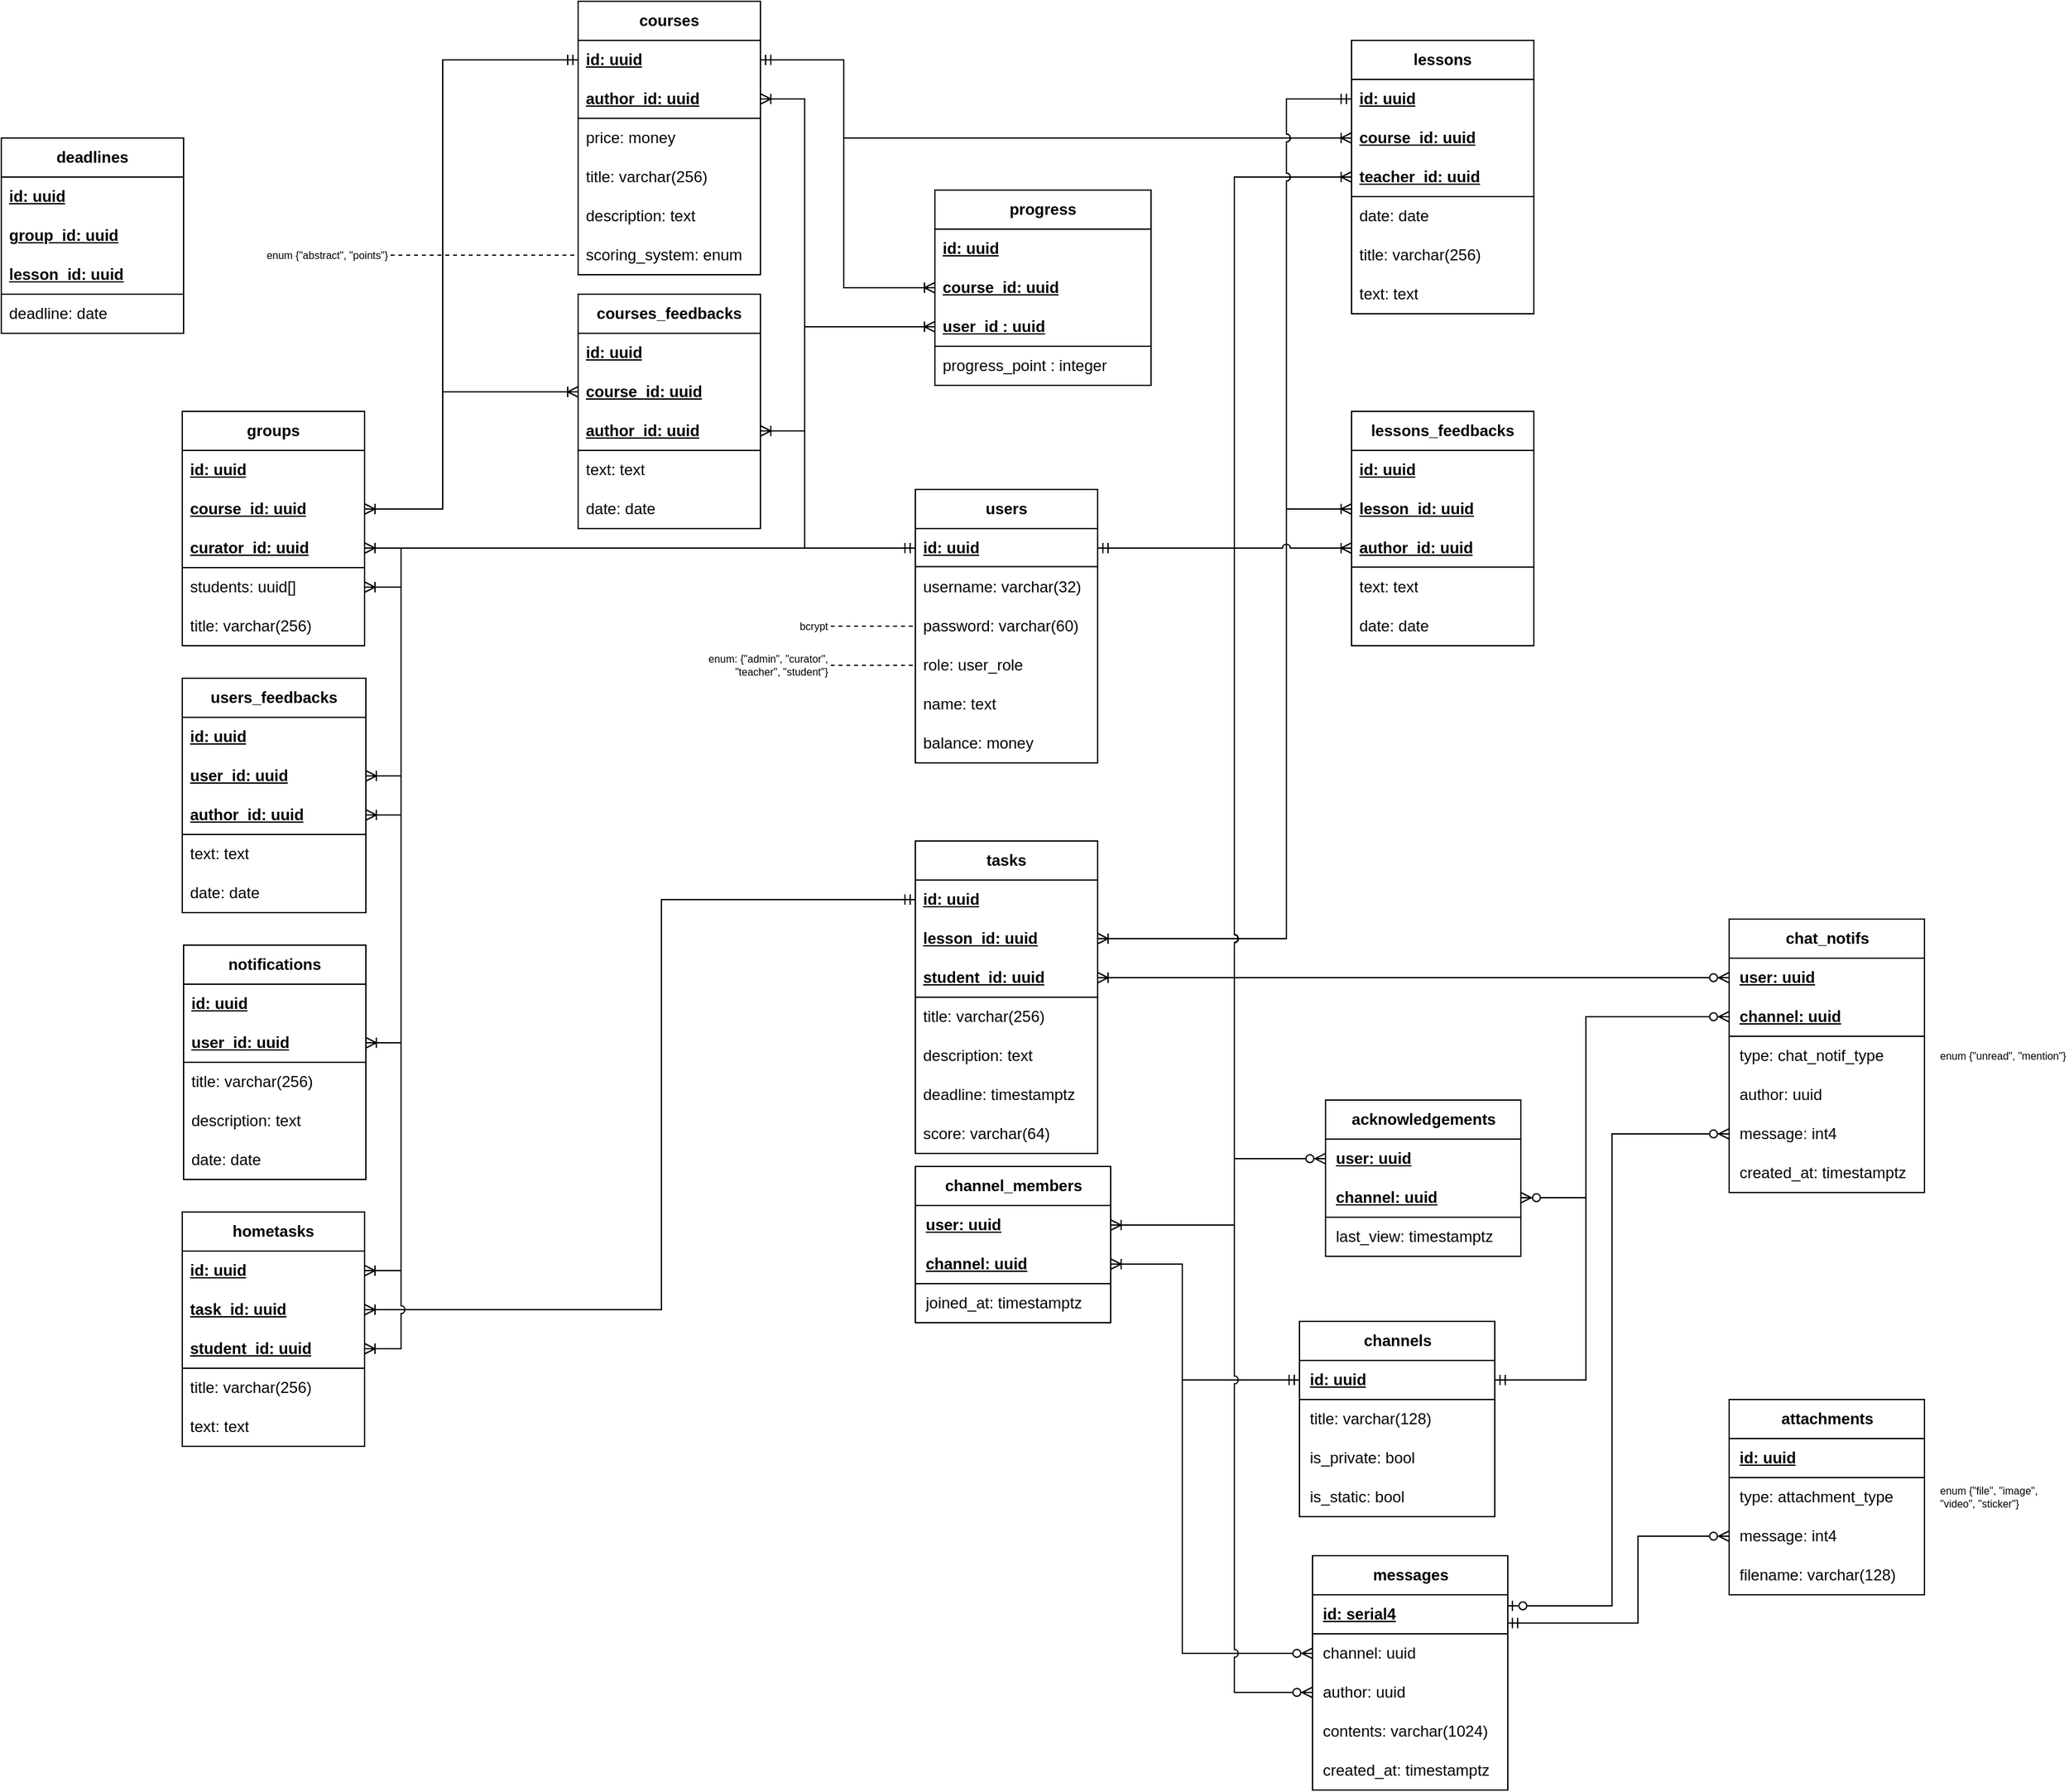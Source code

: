 <mxfile version="22.1.4" type="device" pages="2">
  <diagram name="base" id="CZwbHaVVzdaGez9OZBbk">
    <mxGraphModel dx="712" dy="1868" grid="1" gridSize="10" guides="1" tooltips="1" connect="1" arrows="1" fold="1" page="1" pageScale="1" pageWidth="827" pageHeight="1169" math="0" shadow="0">
      <root>
        <mxCell id="0" />
        <mxCell id="1" parent="0" />
        <mxCell id="-Ap2Uij3xuL-dC-hFQgd-20" value="&lt;b&gt;courses&lt;/b&gt;" style="swimlane;fontStyle=0;childLayout=stackLayout;horizontal=1;startSize=30;horizontalStack=0;resizeParent=1;resizeParentMax=0;resizeLast=0;collapsible=1;marginBottom=0;whiteSpace=wrap;html=1;" parent="1" vertex="1">
          <mxGeometry x="444" y="-260" width="140" height="210" as="geometry">
            <mxRectangle x="320" y="-160" width="80" height="30" as="alternateBounds" />
          </mxGeometry>
        </mxCell>
        <mxCell id="-Ap2Uij3xuL-dC-hFQgd-21" value="id: uuid" style="text;strokeColor=none;fillColor=none;align=left;verticalAlign=middle;spacingLeft=4;spacingRight=4;overflow=hidden;points=[[0,0.5],[1,0.5]];portConstraint=eastwest;rotatable=0;whiteSpace=wrap;html=1;fontStyle=5" parent="-Ap2Uij3xuL-dC-hFQgd-20" vertex="1">
          <mxGeometry y="30" width="140" height="30" as="geometry" />
        </mxCell>
        <mxCell id="-Ap2Uij3xuL-dC-hFQgd-28" value="author_id: uuid" style="text;strokeColor=none;fillColor=none;align=left;verticalAlign=middle;spacingLeft=4;spacingRight=4;overflow=hidden;points=[[0,0.5],[1,0.5]];portConstraint=eastwest;rotatable=0;whiteSpace=wrap;html=1;fontStyle=5" parent="-Ap2Uij3xuL-dC-hFQgd-20" vertex="1">
          <mxGeometry y="60" width="140" height="30" as="geometry" />
        </mxCell>
        <mxCell id="u4Z2deLxKwfuykcm0ode-5" value="" style="endArrow=none;html=1;rounded=0;" parent="-Ap2Uij3xuL-dC-hFQgd-20" edge="1">
          <mxGeometry width="50" height="50" relative="1" as="geometry">
            <mxPoint x="140" y="89.89" as="sourcePoint" />
            <mxPoint y="89.89" as="targetPoint" />
          </mxGeometry>
        </mxCell>
        <mxCell id="-Ap2Uij3xuL-dC-hFQgd-37" value="price: money" style="text;strokeColor=none;fillColor=none;align=left;verticalAlign=middle;spacingLeft=4;spacingRight=4;overflow=hidden;points=[[0,0.5],[1,0.5]];portConstraint=eastwest;rotatable=0;whiteSpace=wrap;html=1;" parent="-Ap2Uij3xuL-dC-hFQgd-20" vertex="1">
          <mxGeometry y="90" width="140" height="30" as="geometry" />
        </mxCell>
        <mxCell id="-Ap2Uij3xuL-dC-hFQgd-22" value="title: varchar(256)" style="text;strokeColor=none;fillColor=none;align=left;verticalAlign=middle;spacingLeft=4;spacingRight=4;overflow=hidden;points=[[0,0.5],[1,0.5]];portConstraint=eastwest;rotatable=0;whiteSpace=wrap;html=1;" parent="-Ap2Uij3xuL-dC-hFQgd-20" vertex="1">
          <mxGeometry y="120" width="140" height="30" as="geometry" />
        </mxCell>
        <mxCell id="-Ap2Uij3xuL-dC-hFQgd-27" value="description&lt;span&gt;&lt;/span&gt;: text" style="text;strokeColor=none;fillColor=none;align=left;verticalAlign=middle;spacingLeft=4;spacingRight=4;overflow=hidden;points=[[0,0.5],[1,0.5]];portConstraint=eastwest;rotatable=0;whiteSpace=wrap;html=1;" parent="-Ap2Uij3xuL-dC-hFQgd-20" vertex="1">
          <mxGeometry y="150" width="140" height="30" as="geometry" />
        </mxCell>
        <mxCell id="-Ap2Uij3xuL-dC-hFQgd-18" value="scoring_system: enum" style="text;strokeColor=none;fillColor=none;align=left;verticalAlign=middle;spacingLeft=4;spacingRight=4;overflow=hidden;points=[[0,0.5],[1,0.5]];portConstraint=eastwest;rotatable=0;whiteSpace=wrap;html=1;" parent="-Ap2Uij3xuL-dC-hFQgd-20" vertex="1">
          <mxGeometry y="180" width="140" height="30" as="geometry" />
        </mxCell>
        <mxCell id="-Ap2Uij3xuL-dC-hFQgd-30" value="&lt;b&gt;lessons&lt;/b&gt;" style="swimlane;fontStyle=0;childLayout=stackLayout;horizontal=1;startSize=30;horizontalStack=0;resizeParent=1;resizeParentMax=0;resizeLast=0;collapsible=1;marginBottom=0;whiteSpace=wrap;html=1;" parent="1" vertex="1">
          <mxGeometry x="1038" y="-230" width="140" height="210" as="geometry" />
        </mxCell>
        <mxCell id="-Ap2Uij3xuL-dC-hFQgd-31" value="&lt;b&gt;&lt;u&gt;id: uuid&lt;/u&gt;&lt;/b&gt;" style="text;strokeColor=none;fillColor=none;align=left;verticalAlign=middle;spacingLeft=4;spacingRight=4;overflow=hidden;points=[[0,0.5],[1,0.5]];portConstraint=eastwest;rotatable=0;whiteSpace=wrap;html=1;" parent="-Ap2Uij3xuL-dC-hFQgd-30" vertex="1">
          <mxGeometry y="30" width="140" height="30" as="geometry" />
        </mxCell>
        <mxCell id="-Ap2Uij3xuL-dC-hFQgd-32" value="&lt;b&gt;&lt;u&gt;course_id: uuid&lt;/u&gt;&lt;/b&gt;" style="text;strokeColor=none;fillColor=none;align=left;verticalAlign=middle;spacingLeft=4;spacingRight=4;overflow=hidden;points=[[0,0.5],[1,0.5]];portConstraint=eastwest;rotatable=0;whiteSpace=wrap;html=1;" parent="-Ap2Uij3xuL-dC-hFQgd-30" vertex="1">
          <mxGeometry y="60" width="140" height="30" as="geometry" />
        </mxCell>
        <mxCell id="-Ap2Uij3xuL-dC-hFQgd-51" value="&lt;b&gt;&lt;u&gt;teacher_id: uuid&lt;/u&gt;&lt;/b&gt;" style="text;strokeColor=none;fillColor=none;align=left;verticalAlign=middle;spacingLeft=4;spacingRight=4;overflow=hidden;points=[[0,0.5],[1,0.5]];portConstraint=eastwest;rotatable=0;whiteSpace=wrap;html=1;" parent="-Ap2Uij3xuL-dC-hFQgd-30" vertex="1">
          <mxGeometry y="90" width="140" height="30" as="geometry" />
        </mxCell>
        <mxCell id="u4Z2deLxKwfuykcm0ode-1" value="" style="endArrow=none;html=1;rounded=0;" parent="-Ap2Uij3xuL-dC-hFQgd-30" edge="1">
          <mxGeometry width="50" height="50" relative="1" as="geometry">
            <mxPoint x="140" y="120" as="sourcePoint" />
            <mxPoint y="120" as="targetPoint" />
          </mxGeometry>
        </mxCell>
        <mxCell id="-Ap2Uij3xuL-dC-hFQgd-53" value="date: date" style="text;strokeColor=none;fillColor=none;align=left;verticalAlign=middle;spacingLeft=4;spacingRight=4;overflow=hidden;points=[[0,0.5],[1,0.5]];portConstraint=eastwest;rotatable=0;whiteSpace=wrap;html=1;" parent="-Ap2Uij3xuL-dC-hFQgd-30" vertex="1">
          <mxGeometry y="120" width="140" height="30" as="geometry" />
        </mxCell>
        <mxCell id="-Ap2Uij3xuL-dC-hFQgd-33" value="title: varchar(256)" style="text;strokeColor=none;fillColor=none;align=left;verticalAlign=middle;spacingLeft=4;spacingRight=4;overflow=hidden;points=[[0,0.5],[1,0.5]];portConstraint=eastwest;rotatable=0;whiteSpace=wrap;html=1;" parent="-Ap2Uij3xuL-dC-hFQgd-30" vertex="1">
          <mxGeometry y="150" width="140" height="30" as="geometry" />
        </mxCell>
        <mxCell id="-Ap2Uij3xuL-dC-hFQgd-34" value="text: text" style="text;strokeColor=none;fillColor=none;align=left;verticalAlign=middle;spacingLeft=4;spacingRight=4;overflow=hidden;points=[[0,0.5],[1,0.5]];portConstraint=eastwest;rotatable=0;whiteSpace=wrap;html=1;" parent="-Ap2Uij3xuL-dC-hFQgd-30" vertex="1">
          <mxGeometry y="180" width="140" height="30" as="geometry" />
        </mxCell>
        <mxCell id="-Ap2Uij3xuL-dC-hFQgd-40" value="&lt;b&gt;groups&lt;/b&gt;" style="swimlane;fontStyle=0;childLayout=stackLayout;horizontal=1;startSize=30;horizontalStack=0;resizeParent=1;resizeParentMax=0;resizeLast=0;collapsible=1;marginBottom=0;whiteSpace=wrap;html=1;" parent="1" vertex="1">
          <mxGeometry x="140" y="55" width="140" height="180" as="geometry" />
        </mxCell>
        <mxCell id="-Ap2Uij3xuL-dC-hFQgd-41" value="id: uuid" style="text;strokeColor=none;fillColor=none;align=left;verticalAlign=middle;spacingLeft=4;spacingRight=4;overflow=hidden;points=[[0,0.5],[1,0.5]];portConstraint=eastwest;rotatable=0;whiteSpace=wrap;html=1;fontStyle=5" parent="-Ap2Uij3xuL-dC-hFQgd-40" vertex="1">
          <mxGeometry y="30" width="140" height="30" as="geometry" />
        </mxCell>
        <mxCell id="-Ap2Uij3xuL-dC-hFQgd-42" value="course_id: uuid" style="text;strokeColor=none;fillColor=none;align=left;verticalAlign=middle;spacingLeft=4;spacingRight=4;overflow=hidden;points=[[0,0.5],[1,0.5]];portConstraint=eastwest;rotatable=0;whiteSpace=wrap;html=1;fontStyle=5" parent="-Ap2Uij3xuL-dC-hFQgd-40" vertex="1">
          <mxGeometry y="60" width="140" height="30" as="geometry" />
        </mxCell>
        <mxCell id="-Ap2Uij3xuL-dC-hFQgd-50" value="curator_id: uuid" style="text;strokeColor=none;fillColor=none;align=left;verticalAlign=middle;spacingLeft=4;spacingRight=4;overflow=hidden;points=[[0,0.5],[1,0.5]];portConstraint=eastwest;rotatable=0;whiteSpace=wrap;html=1;fontStyle=5" parent="-Ap2Uij3xuL-dC-hFQgd-40" vertex="1">
          <mxGeometry y="90" width="140" height="30" as="geometry" />
        </mxCell>
        <mxCell id="u4Z2deLxKwfuykcm0ode-7" value="" style="endArrow=none;html=1;rounded=0;" parent="-Ap2Uij3xuL-dC-hFQgd-40" edge="1">
          <mxGeometry width="50" height="50" relative="1" as="geometry">
            <mxPoint y="120" as="sourcePoint" />
            <mxPoint x="140" y="120" as="targetPoint" />
          </mxGeometry>
        </mxCell>
        <mxCell id="-Ap2Uij3xuL-dC-hFQgd-61" value="students: uuid[]" style="text;strokeColor=none;fillColor=none;align=left;verticalAlign=middle;spacingLeft=4;spacingRight=4;overflow=hidden;points=[[0,0.5],[1,0.5]];portConstraint=eastwest;rotatable=0;whiteSpace=wrap;html=1;" parent="-Ap2Uij3xuL-dC-hFQgd-40" vertex="1">
          <mxGeometry y="120" width="140" height="30" as="geometry" />
        </mxCell>
        <mxCell id="-Ap2Uij3xuL-dC-hFQgd-44" value="title: varchar(256)" style="text;strokeColor=none;fillColor=none;align=left;verticalAlign=middle;spacingLeft=4;spacingRight=4;overflow=hidden;points=[[0,0.5],[1,0.5]];portConstraint=eastwest;rotatable=0;whiteSpace=wrap;html=1;" parent="-Ap2Uij3xuL-dC-hFQgd-40" vertex="1">
          <mxGeometry y="150" width="140" height="30" as="geometry" />
        </mxCell>
        <mxCell id="-Ap2Uij3xuL-dC-hFQgd-48" value="" style="edgeStyle=orthogonalEdgeStyle;fontSize=12;html=1;endArrow=ERoneToMany;startArrow=ERmandOne;rounded=0;strokeColor=default;entryX=1;entryY=0.5;entryDx=0;entryDy=0;exitX=0;exitY=0.5;exitDx=0;exitDy=0;" parent="1" source="-Ap2Uij3xuL-dC-hFQgd-11" target="-Ap2Uij3xuL-dC-hFQgd-28" edge="1">
          <mxGeometry width="100" height="100" relative="1" as="geometry">
            <mxPoint x="319" y="375" as="sourcePoint" />
            <mxPoint x="609" y="755" as="targetPoint" />
            <Array as="points">
              <mxPoint x="618" y="160" />
              <mxPoint x="618" y="-185" />
            </Array>
          </mxGeometry>
        </mxCell>
        <mxCell id="-Ap2Uij3xuL-dC-hFQgd-49" value="" style="edgeStyle=orthogonalEdgeStyle;fontSize=12;html=1;endArrow=ERoneToMany;startArrow=ERmandOne;rounded=0;strokeColor=default;entryX=0;entryY=0.5;entryDx=0;entryDy=0;exitX=1;exitY=0.5;exitDx=0;exitDy=0;" parent="1" source="-Ap2Uij3xuL-dC-hFQgd-21" target="-Ap2Uij3xuL-dC-hFQgd-32" edge="1">
          <mxGeometry width="100" height="100" relative="1" as="geometry">
            <mxPoint x="610" y="-220" as="sourcePoint" />
            <mxPoint x="458" y="485" as="targetPoint" />
            <Array as="points">
              <mxPoint x="648" y="-215" />
              <mxPoint x="648" y="-155" />
            </Array>
          </mxGeometry>
        </mxCell>
        <mxCell id="-Ap2Uij3xuL-dC-hFQgd-10" value="&lt;b&gt;users&lt;/b&gt;" style="swimlane;fontStyle=0;childLayout=stackLayout;horizontal=1;startSize=30;horizontalStack=0;resizeParent=1;resizeParentMax=0;resizeLast=0;collapsible=1;marginBottom=0;whiteSpace=wrap;html=1;" parent="1" vertex="1">
          <mxGeometry x="703" y="115" width="140" height="210" as="geometry" />
        </mxCell>
        <mxCell id="-Ap2Uij3xuL-dC-hFQgd-11" value="id: uuid" style="text;strokeColor=none;fillColor=none;align=left;verticalAlign=middle;spacingLeft=4;spacingRight=4;overflow=hidden;points=[[0,0.5],[1,0.5]];portConstraint=eastwest;rotatable=0;whiteSpace=wrap;html=1;fontStyle=5" parent="-Ap2Uij3xuL-dC-hFQgd-10" vertex="1">
          <mxGeometry y="30" width="140" height="30" as="geometry" />
        </mxCell>
        <mxCell id="u4Z2deLxKwfuykcm0ode-3" value="" style="endArrow=none;html=1;rounded=0;" parent="-Ap2Uij3xuL-dC-hFQgd-10" edge="1">
          <mxGeometry width="50" height="50" relative="1" as="geometry">
            <mxPoint y="59.31" as="sourcePoint" />
            <mxPoint x="140" y="59.31" as="targetPoint" />
          </mxGeometry>
        </mxCell>
        <mxCell id="-Ap2Uij3xuL-dC-hFQgd-12" value="username: varchar(32)" style="text;strokeColor=none;fillColor=none;align=left;verticalAlign=middle;spacingLeft=4;spacingRight=4;overflow=hidden;points=[[0,0.5],[1,0.5]];portConstraint=eastwest;rotatable=0;whiteSpace=wrap;html=1;" parent="-Ap2Uij3xuL-dC-hFQgd-10" vertex="1">
          <mxGeometry y="60" width="140" height="30" as="geometry" />
        </mxCell>
        <mxCell id="-Ap2Uij3xuL-dC-hFQgd-13" value="password: varchar(60)" style="text;strokeColor=none;fillColor=none;align=left;verticalAlign=middle;spacingLeft=4;spacingRight=4;overflow=hidden;points=[[0,0.5],[1,0.5]];portConstraint=eastwest;rotatable=0;whiteSpace=wrap;html=1;" parent="-Ap2Uij3xuL-dC-hFQgd-10" vertex="1">
          <mxGeometry y="90" width="140" height="30" as="geometry" />
        </mxCell>
        <mxCell id="-Ap2Uij3xuL-dC-hFQgd-14" value="role: user_role" style="text;strokeColor=none;fillColor=none;align=left;verticalAlign=middle;spacingLeft=4;spacingRight=4;overflow=hidden;points=[[0,0.5],[1,0.5]];portConstraint=eastwest;rotatable=0;whiteSpace=wrap;html=1;" parent="-Ap2Uij3xuL-dC-hFQgd-10" vertex="1">
          <mxGeometry y="120" width="140" height="30" as="geometry" />
        </mxCell>
        <mxCell id="-Ap2Uij3xuL-dC-hFQgd-15" value="name: text" style="text;strokeColor=none;fillColor=none;align=left;verticalAlign=middle;spacingLeft=4;spacingRight=4;overflow=hidden;points=[[0,0.5],[1,0.5]];portConstraint=eastwest;rotatable=0;whiteSpace=wrap;html=1;" parent="-Ap2Uij3xuL-dC-hFQgd-10" vertex="1">
          <mxGeometry y="150" width="140" height="30" as="geometry" />
        </mxCell>
        <mxCell id="-Ap2Uij3xuL-dC-hFQgd-38" value="balance: money" style="text;strokeColor=none;fillColor=none;align=left;verticalAlign=middle;spacingLeft=4;spacingRight=4;overflow=hidden;points=[[0,0.5],[1,0.5]];portConstraint=eastwest;rotatable=0;whiteSpace=wrap;html=1;" parent="-Ap2Uij3xuL-dC-hFQgd-10" vertex="1">
          <mxGeometry y="180" width="140" height="30" as="geometry" />
        </mxCell>
        <mxCell id="-Ap2Uij3xuL-dC-hFQgd-16" value="&amp;nbsp;bcrypt" style="text;html=1;strokeColor=none;fillColor=none;align=right;verticalAlign=middle;whiteSpace=wrap;rounded=0;fontSize=8;" parent="1" vertex="1">
          <mxGeometry x="538" y="205" width="100" height="30" as="geometry" />
        </mxCell>
        <mxCell id="-Ap2Uij3xuL-dC-hFQgd-17" value="enum: {&quot;admin&quot;, &quot;curator&quot;, &quot;teacher&quot;, &quot;student&quot;}" style="text;html=1;strokeColor=none;fillColor=none;align=right;verticalAlign=middle;whiteSpace=wrap;rounded=0;fontSize=8;" parent="1" vertex="1">
          <mxGeometry x="538" y="235" width="100" height="30" as="geometry" />
        </mxCell>
        <mxCell id="-Ap2Uij3xuL-dC-hFQgd-19" value="enum {&quot;abstract&quot;, &quot;points&quot;}" style="text;html=1;strokeColor=none;fillColor=none;align=right;verticalAlign=middle;whiteSpace=wrap;rounded=0;fontSize=8;" parent="1" vertex="1">
          <mxGeometry x="200" y="-80" width="100" height="30" as="geometry" />
        </mxCell>
        <mxCell id="-Ap2Uij3xuL-dC-hFQgd-52" value="" style="edgeStyle=orthogonalEdgeStyle;fontSize=12;html=1;endArrow=ERoneToMany;startArrow=ERmandOne;rounded=0;strokeColor=default;entryX=0;entryY=0.5;entryDx=0;entryDy=0;exitX=1;exitY=0.5;exitDx=0;exitDy=0;jumpStyle=arc;" parent="1" source="-Ap2Uij3xuL-dC-hFQgd-11" target="-Ap2Uij3xuL-dC-hFQgd-51" edge="1">
          <mxGeometry width="100" height="100" relative="1" as="geometry">
            <mxPoint x="368" y="395" as="sourcePoint" />
            <mxPoint x="458" y="535" as="targetPoint" />
            <Array as="points">
              <mxPoint x="948" y="160" />
              <mxPoint x="948" y="-125" />
            </Array>
          </mxGeometry>
        </mxCell>
        <mxCell id="-Ap2Uij3xuL-dC-hFQgd-55" value="" style="edgeStyle=orthogonalEdgeStyle;fontSize=12;html=1;endArrow=ERoneToMany;startArrow=ERmandOne;rounded=0;strokeColor=default;exitX=0;exitY=0.5;exitDx=0;exitDy=0;entryX=1;entryY=0.5;entryDx=0;entryDy=0;" parent="1" source="-Ap2Uij3xuL-dC-hFQgd-21" target="-Ap2Uij3xuL-dC-hFQgd-42" edge="1">
          <mxGeometry width="100" height="100" relative="1" as="geometry">
            <mxPoint x="250" y="175" as="sourcePoint" />
            <mxPoint x="210" y="295" as="targetPoint" />
            <Array as="points">
              <mxPoint x="340" y="-215" />
              <mxPoint x="340" y="130" />
            </Array>
          </mxGeometry>
        </mxCell>
        <mxCell id="-Ap2Uij3xuL-dC-hFQgd-68" value="" style="edgeStyle=orthogonalEdgeStyle;fontSize=12;html=1;endArrow=ERoneToMany;startArrow=ERmandOne;rounded=0;entryX=1;entryY=0.5;entryDx=0;entryDy=0;exitX=0;exitY=0.5;exitDx=0;exitDy=0;" parent="1" source="-Ap2Uij3xuL-dC-hFQgd-11" target="-Ap2Uij3xuL-dC-hFQgd-50" edge="1">
          <mxGeometry width="100" height="100" relative="1" as="geometry">
            <mxPoint x="648" y="165" as="sourcePoint" />
            <mxPoint x="118" y="335" as="targetPoint" />
          </mxGeometry>
        </mxCell>
        <mxCell id="-Ap2Uij3xuL-dC-hFQgd-71" value="" style="edgeStyle=orthogonalEdgeStyle;fontSize=12;html=1;endArrow=ERoneToMany;startArrow=ERmandOne;rounded=0;entryX=1;entryY=0.5;entryDx=0;entryDy=0;exitX=0;exitY=0.5;exitDx=0;exitDy=0;" parent="1" source="-Ap2Uij3xuL-dC-hFQgd-11" target="-Ap2Uij3xuL-dC-hFQgd-61" edge="1">
          <mxGeometry width="100" height="100" relative="1" as="geometry">
            <mxPoint x="588" y="125" as="sourcePoint" />
            <mxPoint x="118" y="365" as="targetPoint" />
            <Array as="points">
              <mxPoint x="308" y="160" />
              <mxPoint x="308" y="190" />
            </Array>
          </mxGeometry>
        </mxCell>
        <mxCell id="-Ap2Uij3xuL-dC-hFQgd-72" value="&lt;b&gt;tasks&lt;/b&gt;" style="swimlane;fontStyle=0;childLayout=stackLayout;horizontal=1;startSize=30;horizontalStack=0;resizeParent=1;resizeParentMax=0;resizeLast=0;collapsible=1;marginBottom=0;whiteSpace=wrap;html=1;" parent="1" vertex="1">
          <mxGeometry x="703" y="385" width="140" height="240" as="geometry">
            <mxRectangle x="520" y="240" width="70" height="30" as="alternateBounds" />
          </mxGeometry>
        </mxCell>
        <mxCell id="-Ap2Uij3xuL-dC-hFQgd-73" value="id: uuid" style="text;strokeColor=none;fillColor=none;align=left;verticalAlign=middle;spacingLeft=4;spacingRight=4;overflow=hidden;points=[[0,0.5],[1,0.5]];portConstraint=eastwest;rotatable=0;whiteSpace=wrap;html=1;fontStyle=5" parent="-Ap2Uij3xuL-dC-hFQgd-72" vertex="1">
          <mxGeometry y="30" width="140" height="30" as="geometry" />
        </mxCell>
        <mxCell id="-Ap2Uij3xuL-dC-hFQgd-74" value="lesson_id: uuid" style="text;strokeColor=none;fillColor=none;align=left;verticalAlign=middle;spacingLeft=4;spacingRight=4;overflow=hidden;points=[[0,0.5],[1,0.5]];portConstraint=eastwest;rotatable=0;whiteSpace=wrap;html=1;fontStyle=5" parent="-Ap2Uij3xuL-dC-hFQgd-72" vertex="1">
          <mxGeometry y="60" width="140" height="30" as="geometry" />
        </mxCell>
        <mxCell id="-Ap2Uij3xuL-dC-hFQgd-80" value="student_id: uuid" style="text;strokeColor=none;fillColor=none;align=left;verticalAlign=middle;spacingLeft=4;spacingRight=4;overflow=hidden;points=[[0,0.5],[1,0.5]];portConstraint=eastwest;rotatable=0;whiteSpace=wrap;html=1;fontStyle=5" parent="-Ap2Uij3xuL-dC-hFQgd-72" vertex="1">
          <mxGeometry y="90" width="140" height="30" as="geometry" />
        </mxCell>
        <mxCell id="-Ap2Uij3xuL-dC-hFQgd-78" value="title: varchar(256)" style="text;strokeColor=none;fillColor=none;align=left;verticalAlign=middle;spacingLeft=4;spacingRight=4;overflow=hidden;points=[[0,0.5],[1,0.5]];portConstraint=eastwest;rotatable=0;whiteSpace=wrap;html=1;" parent="-Ap2Uij3xuL-dC-hFQgd-72" vertex="1">
          <mxGeometry y="120" width="140" height="30" as="geometry" />
        </mxCell>
        <mxCell id="-Ap2Uij3xuL-dC-hFQgd-79" value="description: text" style="text;strokeColor=none;fillColor=none;align=left;verticalAlign=middle;spacingLeft=4;spacingRight=4;overflow=hidden;points=[[0,0.5],[1,0.5]];portConstraint=eastwest;rotatable=0;whiteSpace=wrap;html=1;" parent="-Ap2Uij3xuL-dC-hFQgd-72" vertex="1">
          <mxGeometry y="150" width="140" height="30" as="geometry" />
        </mxCell>
        <mxCell id="G0Kckn8Q9HC3ypHEVs2R-8" value="deadline: timestamptz" style="text;strokeColor=none;fillColor=none;align=left;verticalAlign=middle;spacingLeft=4;spacingRight=4;overflow=hidden;points=[[0,0.5],[1,0.5]];portConstraint=eastwest;rotatable=0;whiteSpace=wrap;html=1;" vertex="1" parent="-Ap2Uij3xuL-dC-hFQgd-72">
          <mxGeometry y="180" width="140" height="30" as="geometry" />
        </mxCell>
        <mxCell id="-Ap2Uij3xuL-dC-hFQgd-81" value="score: varchar(64)" style="text;strokeColor=none;fillColor=none;align=left;verticalAlign=middle;spacingLeft=4;spacingRight=4;overflow=hidden;points=[[0,0.5],[1,0.5]];portConstraint=eastwest;rotatable=0;whiteSpace=wrap;html=1;" parent="-Ap2Uij3xuL-dC-hFQgd-72" vertex="1">
          <mxGeometry y="210" width="140" height="30" as="geometry" />
        </mxCell>
        <mxCell id="-Ap2Uij3xuL-dC-hFQgd-82" value="" style="edgeStyle=orthogonalEdgeStyle;fontSize=12;html=1;endArrow=ERoneToMany;startArrow=ERmandOne;rounded=0;exitX=0;exitY=0.5;exitDx=0;exitDy=0;entryX=1;entryY=0.5;entryDx=0;entryDy=0;jumpStyle=arc;" parent="1" edge="1">
          <mxGeometry width="100" height="100" relative="1" as="geometry">
            <mxPoint x="1038" y="-185" as="sourcePoint" />
            <mxPoint x="843" y="460" as="targetPoint" />
            <Array as="points">
              <mxPoint x="988" y="-185" />
              <mxPoint x="988" y="460" />
            </Array>
          </mxGeometry>
        </mxCell>
        <mxCell id="-Ap2Uij3xuL-dC-hFQgd-83" value="" style="edgeStyle=orthogonalEdgeStyle;fontSize=12;html=1;endArrow=ERoneToMany;startArrow=ERmandOne;rounded=0;entryX=1;entryY=0.5;entryDx=0;entryDy=0;exitX=1;exitY=0.5;exitDx=0;exitDy=0;jumpStyle=arc;" parent="1" source="-Ap2Uij3xuL-dC-hFQgd-11" target="-Ap2Uij3xuL-dC-hFQgd-80" edge="1">
          <mxGeometry width="100" height="100" relative="1" as="geometry">
            <mxPoint x="378" y="395" as="sourcePoint" />
            <mxPoint x="458" y="795" as="targetPoint" />
            <Array as="points">
              <mxPoint x="948" y="160" />
              <mxPoint x="948" y="490" />
            </Array>
          </mxGeometry>
        </mxCell>
        <mxCell id="-Ap2Uij3xuL-dC-hFQgd-87" value="" style="endArrow=none;dashed=1;html=1;rounded=0;entryX=0;entryY=0.5;entryDx=0;entryDy=0;exitX=1;exitY=0.5;exitDx=0;exitDy=0;" parent="1" source="-Ap2Uij3xuL-dC-hFQgd-16" target="-Ap2Uij3xuL-dC-hFQgd-13" edge="1">
          <mxGeometry width="50" height="50" relative="1" as="geometry">
            <mxPoint x="129" y="665" as="sourcePoint" />
            <mxPoint x="159" y="635" as="targetPoint" />
          </mxGeometry>
        </mxCell>
        <mxCell id="-Ap2Uij3xuL-dC-hFQgd-88" value="" style="endArrow=none;dashed=1;html=1;rounded=0;entryX=0;entryY=0.5;entryDx=0;entryDy=0;exitX=1;exitY=0.5;exitDx=0;exitDy=0;" parent="1" source="-Ap2Uij3xuL-dC-hFQgd-17" target="-Ap2Uij3xuL-dC-hFQgd-14" edge="1">
          <mxGeometry width="50" height="50" relative="1" as="geometry">
            <mxPoint x="119" y="450" as="sourcePoint" />
            <mxPoint x="189" y="450" as="targetPoint" />
          </mxGeometry>
        </mxCell>
        <mxCell id="-Ap2Uij3xuL-dC-hFQgd-89" value="" style="endArrow=none;dashed=1;html=1;rounded=0;exitX=1;exitY=0.5;exitDx=0;exitDy=0;entryX=0;entryY=0.5;entryDx=0;entryDy=0;" parent="1" source="-Ap2Uij3xuL-dC-hFQgd-19" target="-Ap2Uij3xuL-dC-hFQgd-18" edge="1">
          <mxGeometry width="50" height="50" relative="1" as="geometry">
            <mxPoint x="129" y="480" as="sourcePoint" />
            <mxPoint x="550" y="330" as="targetPoint" />
          </mxGeometry>
        </mxCell>
        <mxCell id="R6AKJYeXVeFMOaEXy538-1" value="&lt;b&gt;notifications&lt;/b&gt;" style="swimlane;fontStyle=0;childLayout=stackLayout;horizontal=1;startSize=30;horizontalStack=0;resizeParent=1;resizeParentMax=0;resizeLast=0;collapsible=1;marginBottom=0;whiteSpace=wrap;html=1;" parent="1" vertex="1">
          <mxGeometry x="141" y="465" width="140" height="180" as="geometry">
            <mxRectangle x="520" y="240" width="70" height="30" as="alternateBounds" />
          </mxGeometry>
        </mxCell>
        <mxCell id="R6AKJYeXVeFMOaEXy538-2" value="id: uuid" style="text;strokeColor=none;fillColor=none;align=left;verticalAlign=middle;spacingLeft=4;spacingRight=4;overflow=hidden;points=[[0,0.5],[1,0.5]];portConstraint=eastwest;rotatable=0;whiteSpace=wrap;html=1;fontStyle=5" parent="R6AKJYeXVeFMOaEXy538-1" vertex="1">
          <mxGeometry y="30" width="140" height="30" as="geometry" />
        </mxCell>
        <mxCell id="R6AKJYeXVeFMOaEXy538-3" value="user_id: uuid" style="text;strokeColor=none;fillColor=none;align=left;verticalAlign=middle;spacingLeft=4;spacingRight=4;overflow=hidden;points=[[0,0.5],[1,0.5]];portConstraint=eastwest;rotatable=0;whiteSpace=wrap;html=1;fontStyle=5" parent="R6AKJYeXVeFMOaEXy538-1" vertex="1">
          <mxGeometry y="60" width="140" height="30" as="geometry" />
        </mxCell>
        <mxCell id="R6AKJYeXVeFMOaEXy538-5" value="title: varchar(256)" style="text;strokeColor=none;fillColor=none;align=left;verticalAlign=middle;spacingLeft=4;spacingRight=4;overflow=hidden;points=[[0,0.5],[1,0.5]];portConstraint=eastwest;rotatable=0;whiteSpace=wrap;html=1;" parent="R6AKJYeXVeFMOaEXy538-1" vertex="1">
          <mxGeometry y="90" width="140" height="30" as="geometry" />
        </mxCell>
        <mxCell id="R6AKJYeXVeFMOaEXy538-6" value="description: text" style="text;strokeColor=none;fillColor=none;align=left;verticalAlign=middle;spacingLeft=4;spacingRight=4;overflow=hidden;points=[[0,0.5],[1,0.5]];portConstraint=eastwest;rotatable=0;whiteSpace=wrap;html=1;" parent="R6AKJYeXVeFMOaEXy538-1" vertex="1">
          <mxGeometry y="120" width="140" height="30" as="geometry" />
        </mxCell>
        <mxCell id="R6AKJYeXVeFMOaEXy538-18" value="date: date" style="text;strokeColor=none;fillColor=none;align=left;verticalAlign=middle;spacingLeft=4;spacingRight=4;overflow=hidden;points=[[0,0.5],[1,0.5]];portConstraint=eastwest;rotatable=0;whiteSpace=wrap;html=1;" parent="R6AKJYeXVeFMOaEXy538-1" vertex="1">
          <mxGeometry y="150" width="140" height="30" as="geometry" />
        </mxCell>
        <mxCell id="R6AKJYeXVeFMOaEXy538-8" value="" style="edgeStyle=orthogonalEdgeStyle;fontSize=12;html=1;endArrow=ERoneToMany;startArrow=ERmandOne;rounded=0;entryX=1;entryY=0.5;entryDx=0;entryDy=0;exitX=0;exitY=0.5;exitDx=0;exitDy=0;" parent="1" source="-Ap2Uij3xuL-dC-hFQgd-11" target="R6AKJYeXVeFMOaEXy538-3" edge="1">
          <mxGeometry width="100" height="100" relative="1" as="geometry">
            <mxPoint x="329" y="390" as="sourcePoint" />
            <mxPoint x="589" y="650" as="targetPoint" />
            <Array as="points">
              <mxPoint x="308" y="160" />
              <mxPoint x="308" y="540" />
            </Array>
          </mxGeometry>
        </mxCell>
        <mxCell id="R6AKJYeXVeFMOaEXy538-9" value="&lt;b&gt;courses_feedbacks&lt;/b&gt;" style="swimlane;fontStyle=0;childLayout=stackLayout;horizontal=1;startSize=30;horizontalStack=0;resizeParent=1;resizeParentMax=0;resizeLast=0;collapsible=1;marginBottom=0;whiteSpace=wrap;html=1;" parent="1" vertex="1">
          <mxGeometry x="444" y="-35" width="140" height="180" as="geometry">
            <mxRectangle x="320" y="-160" width="80" height="30" as="alternateBounds" />
          </mxGeometry>
        </mxCell>
        <mxCell id="R6AKJYeXVeFMOaEXy538-10" value="id: uuid" style="text;strokeColor=none;fillColor=none;align=left;verticalAlign=middle;spacingLeft=4;spacingRight=4;overflow=hidden;points=[[0,0.5],[1,0.5]];portConstraint=eastwest;rotatable=0;whiteSpace=wrap;html=1;fontStyle=5" parent="R6AKJYeXVeFMOaEXy538-9" vertex="1">
          <mxGeometry y="30" width="140" height="30" as="geometry" />
        </mxCell>
        <mxCell id="R6AKJYeXVeFMOaEXy538-19" value="course_id: uuid" style="text;strokeColor=none;fillColor=none;align=left;verticalAlign=middle;spacingLeft=4;spacingRight=4;overflow=hidden;points=[[0,0.5],[1,0.5]];portConstraint=eastwest;rotatable=0;whiteSpace=wrap;html=1;fontStyle=5" parent="R6AKJYeXVeFMOaEXy538-9" vertex="1">
          <mxGeometry y="60" width="140" height="30" as="geometry" />
        </mxCell>
        <mxCell id="R6AKJYeXVeFMOaEXy538-11" value="author_id: uuid" style="text;strokeColor=none;fillColor=none;align=left;verticalAlign=middle;spacingLeft=4;spacingRight=4;overflow=hidden;points=[[0,0.5],[1,0.5]];portConstraint=eastwest;rotatable=0;whiteSpace=wrap;html=1;fontStyle=5" parent="R6AKJYeXVeFMOaEXy538-9" vertex="1">
          <mxGeometry y="90" width="140" height="30" as="geometry" />
        </mxCell>
        <mxCell id="R6AKJYeXVeFMOaEXy538-14" value="text: text" style="text;strokeColor=none;fillColor=none;align=left;verticalAlign=middle;spacingLeft=4;spacingRight=4;overflow=hidden;points=[[0,0.5],[1,0.5]];portConstraint=eastwest;rotatable=0;whiteSpace=wrap;html=1;" parent="R6AKJYeXVeFMOaEXy538-9" vertex="1">
          <mxGeometry y="120" width="140" height="30" as="geometry" />
        </mxCell>
        <mxCell id="R6AKJYeXVeFMOaEXy538-17" value="date: date" style="text;strokeColor=none;fillColor=none;align=left;verticalAlign=middle;spacingLeft=4;spacingRight=4;overflow=hidden;points=[[0,0.5],[1,0.5]];portConstraint=eastwest;rotatable=0;whiteSpace=wrap;html=1;" parent="R6AKJYeXVeFMOaEXy538-9" vertex="1">
          <mxGeometry y="150" width="140" height="30" as="geometry" />
        </mxCell>
        <mxCell id="R6AKJYeXVeFMOaEXy538-20" value="" style="edgeStyle=orthogonalEdgeStyle;fontSize=12;html=1;endArrow=ERoneToMany;startArrow=ERmandOne;rounded=0;strokeColor=default;entryX=0;entryY=0.5;entryDx=0;entryDy=0;exitX=0;exitY=0.5;exitDx=0;exitDy=0;" parent="1" source="-Ap2Uij3xuL-dC-hFQgd-21" target="R6AKJYeXVeFMOaEXy538-19" edge="1">
          <mxGeometry width="100" height="100" relative="1" as="geometry">
            <mxPoint x="411" y="170" as="sourcePoint" />
            <mxPoint x="671" y="360" as="targetPoint" />
            <Array as="points">
              <mxPoint x="340" y="-215" />
              <mxPoint x="340" y="40" />
            </Array>
          </mxGeometry>
        </mxCell>
        <mxCell id="R6AKJYeXVeFMOaEXy538-21" value="" style="edgeStyle=orthogonalEdgeStyle;fontSize=12;html=1;endArrow=ERoneToMany;startArrow=ERmandOne;rounded=0;strokeColor=default;exitX=0;exitY=0.5;exitDx=0;exitDy=0;entryX=1;entryY=0.5;entryDx=0;entryDy=0;" parent="1" source="-Ap2Uij3xuL-dC-hFQgd-11" target="R6AKJYeXVeFMOaEXy538-11" edge="1">
          <mxGeometry width="100" height="100" relative="1" as="geometry">
            <mxPoint x="339" y="180" as="sourcePoint" />
            <mxPoint x="599" y="370" as="targetPoint" />
            <Array as="points">
              <mxPoint x="618" y="160" />
              <mxPoint x="618" y="70" />
            </Array>
          </mxGeometry>
        </mxCell>
        <mxCell id="R6AKJYeXVeFMOaEXy538-22" value="&lt;b&gt;lessons_feedbacks&lt;/b&gt;" style="swimlane;fontStyle=0;childLayout=stackLayout;horizontal=1;startSize=30;horizontalStack=0;resizeParent=1;resizeParentMax=0;resizeLast=0;collapsible=1;marginBottom=0;whiteSpace=wrap;html=1;" parent="1" vertex="1">
          <mxGeometry x="1038" y="55" width="140" height="180" as="geometry">
            <mxRectangle x="320" y="-160" width="80" height="30" as="alternateBounds" />
          </mxGeometry>
        </mxCell>
        <mxCell id="R6AKJYeXVeFMOaEXy538-23" value="&lt;b&gt;&lt;u&gt;id: uuid&lt;/u&gt;&lt;/b&gt;" style="text;strokeColor=none;fillColor=none;align=left;verticalAlign=middle;spacingLeft=4;spacingRight=4;overflow=hidden;points=[[0,0.5],[1,0.5]];portConstraint=eastwest;rotatable=0;whiteSpace=wrap;html=1;" parent="R6AKJYeXVeFMOaEXy538-22" vertex="1">
          <mxGeometry y="30" width="140" height="30" as="geometry" />
        </mxCell>
        <mxCell id="R6AKJYeXVeFMOaEXy538-24" value="&lt;b&gt;&lt;u&gt;lesson_id: uuid&lt;/u&gt;&lt;/b&gt;" style="text;strokeColor=none;fillColor=none;align=left;verticalAlign=middle;spacingLeft=4;spacingRight=4;overflow=hidden;points=[[0,0.5],[1,0.5]];portConstraint=eastwest;rotatable=0;whiteSpace=wrap;html=1;" parent="R6AKJYeXVeFMOaEXy538-22" vertex="1">
          <mxGeometry y="60" width="140" height="30" as="geometry" />
        </mxCell>
        <mxCell id="R6AKJYeXVeFMOaEXy538-25" value="&lt;b&gt;&lt;u&gt;author_id: uuid&lt;/u&gt;&lt;/b&gt;" style="text;strokeColor=none;fillColor=none;align=left;verticalAlign=middle;spacingLeft=4;spacingRight=4;overflow=hidden;points=[[0,0.5],[1,0.5]];portConstraint=eastwest;rotatable=0;whiteSpace=wrap;html=1;" parent="R6AKJYeXVeFMOaEXy538-22" vertex="1">
          <mxGeometry y="90" width="140" height="30" as="geometry" />
        </mxCell>
        <mxCell id="u4Z2deLxKwfuykcm0ode-2" value="" style="endArrow=none;html=1;rounded=0;" parent="R6AKJYeXVeFMOaEXy538-22" edge="1">
          <mxGeometry width="50" height="50" relative="1" as="geometry">
            <mxPoint y="119.67" as="sourcePoint" />
            <mxPoint x="140" y="119.67" as="targetPoint" />
          </mxGeometry>
        </mxCell>
        <mxCell id="R6AKJYeXVeFMOaEXy538-26" value="text: text" style="text;strokeColor=none;fillColor=none;align=left;verticalAlign=middle;spacingLeft=4;spacingRight=4;overflow=hidden;points=[[0,0.5],[1,0.5]];portConstraint=eastwest;rotatable=0;whiteSpace=wrap;html=1;" parent="R6AKJYeXVeFMOaEXy538-22" vertex="1">
          <mxGeometry y="120" width="140" height="30" as="geometry" />
        </mxCell>
        <mxCell id="R6AKJYeXVeFMOaEXy538-27" value="date: date" style="text;strokeColor=none;fillColor=none;align=left;verticalAlign=middle;spacingLeft=4;spacingRight=4;overflow=hidden;points=[[0,0.5],[1,0.5]];portConstraint=eastwest;rotatable=0;whiteSpace=wrap;html=1;" parent="R6AKJYeXVeFMOaEXy538-22" vertex="1">
          <mxGeometry y="150" width="140" height="30" as="geometry" />
        </mxCell>
        <mxCell id="R6AKJYeXVeFMOaEXy538-35" value="" style="edgeStyle=orthogonalEdgeStyle;fontSize=12;html=1;endArrow=ERoneToMany;startArrow=ERmandOne;rounded=0;exitX=1;exitY=0.5;exitDx=0;exitDy=0;entryX=0;entryY=0.5;entryDx=0;entryDy=0;jumpStyle=arc;" parent="1" source="-Ap2Uij3xuL-dC-hFQgd-11" target="R6AKJYeXVeFMOaEXy538-25" edge="1">
          <mxGeometry width="100" height="100" relative="1" as="geometry">
            <mxPoint x="739" y="370" as="sourcePoint" />
            <mxPoint x="739" y="630" as="targetPoint" />
            <Array as="points">
              <mxPoint x="1038" y="160" />
            </Array>
          </mxGeometry>
        </mxCell>
        <mxCell id="R6AKJYeXVeFMOaEXy538-36" value="&lt;div&gt;&lt;b&gt;users_feedbacks&lt;/b&gt;&lt;/div&gt;" style="swimlane;fontStyle=0;childLayout=stackLayout;horizontal=1;startSize=30;horizontalStack=0;resizeParent=1;resizeParentMax=0;resizeLast=0;collapsible=1;marginBottom=0;whiteSpace=wrap;html=1;" parent="1" vertex="1">
          <mxGeometry x="140" y="260" width="141" height="180" as="geometry">
            <mxRectangle x="320" y="-160" width="80" height="30" as="alternateBounds" />
          </mxGeometry>
        </mxCell>
        <mxCell id="R6AKJYeXVeFMOaEXy538-37" value="id: uuid" style="text;strokeColor=none;fillColor=none;align=left;verticalAlign=middle;spacingLeft=4;spacingRight=4;overflow=hidden;points=[[0,0.5],[1,0.5]];portConstraint=eastwest;rotatable=0;whiteSpace=wrap;html=1;fontStyle=5" parent="R6AKJYeXVeFMOaEXy538-36" vertex="1">
          <mxGeometry y="30" width="141" height="30" as="geometry" />
        </mxCell>
        <mxCell id="R6AKJYeXVeFMOaEXy538-38" value="user_id: uuid" style="text;strokeColor=none;fillColor=none;align=left;verticalAlign=middle;spacingLeft=4;spacingRight=4;overflow=hidden;points=[[0,0.5],[1,0.5]];portConstraint=eastwest;rotatable=0;whiteSpace=wrap;html=1;fontStyle=5" parent="R6AKJYeXVeFMOaEXy538-36" vertex="1">
          <mxGeometry y="60" width="141" height="30" as="geometry" />
        </mxCell>
        <mxCell id="R6AKJYeXVeFMOaEXy538-39" value="author_id: uuid" style="text;strokeColor=none;fillColor=none;align=left;verticalAlign=middle;spacingLeft=4;spacingRight=4;overflow=hidden;points=[[0,0.5],[1,0.5]];portConstraint=eastwest;rotatable=0;whiteSpace=wrap;html=1;fontStyle=5" parent="R6AKJYeXVeFMOaEXy538-36" vertex="1">
          <mxGeometry y="90" width="141" height="30" as="geometry" />
        </mxCell>
        <mxCell id="R6AKJYeXVeFMOaEXy538-40" value="text: text" style="text;strokeColor=none;fillColor=none;align=left;verticalAlign=middle;spacingLeft=4;spacingRight=4;overflow=hidden;points=[[0,0.5],[1,0.5]];portConstraint=eastwest;rotatable=0;whiteSpace=wrap;html=1;" parent="R6AKJYeXVeFMOaEXy538-36" vertex="1">
          <mxGeometry y="120" width="141" height="30" as="geometry" />
        </mxCell>
        <mxCell id="R6AKJYeXVeFMOaEXy538-41" value="date: date" style="text;strokeColor=none;fillColor=none;align=left;verticalAlign=middle;spacingLeft=4;spacingRight=4;overflow=hidden;points=[[0,0.5],[1,0.5]];portConstraint=eastwest;rotatable=0;whiteSpace=wrap;html=1;" parent="R6AKJYeXVeFMOaEXy538-36" vertex="1">
          <mxGeometry y="150" width="141" height="30" as="geometry" />
        </mxCell>
        <mxCell id="ngTn9P9vh2smL9PSMT82-1" value="" style="edgeStyle=orthogonalEdgeStyle;fontSize=12;html=1;endArrow=ERoneToMany;startArrow=ERmandOne;rounded=0;entryX=1;entryY=0.5;entryDx=0;entryDy=0;exitX=0;exitY=0.5;exitDx=0;exitDy=0;" parent="1" source="-Ap2Uij3xuL-dC-hFQgd-11" target="R6AKJYeXVeFMOaEXy538-38" edge="1">
          <mxGeometry width="100" height="100" relative="1" as="geometry">
            <mxPoint x="568" y="195" as="sourcePoint" />
            <mxPoint x="118" y="625" as="targetPoint" />
            <Array as="points">
              <mxPoint x="308" y="160" />
              <mxPoint x="308" y="335" />
            </Array>
          </mxGeometry>
        </mxCell>
        <mxCell id="ngTn9P9vh2smL9PSMT82-2" value="" style="edgeStyle=orthogonalEdgeStyle;fontSize=12;html=1;endArrow=ERoneToMany;startArrow=ERmandOne;rounded=0;entryX=1;entryY=0.5;entryDx=0;entryDy=0;exitX=0;exitY=0.5;exitDx=0;exitDy=0;" parent="1" source="-Ap2Uij3xuL-dC-hFQgd-11" target="R6AKJYeXVeFMOaEXy538-39" edge="1">
          <mxGeometry width="100" height="100" relative="1" as="geometry">
            <mxPoint x="608" y="195" as="sourcePoint" />
            <mxPoint x="118" y="665" as="targetPoint" />
            <Array as="points">
              <mxPoint x="308" y="160" />
              <mxPoint x="308" y="365" />
            </Array>
          </mxGeometry>
        </mxCell>
        <mxCell id="ngTn9P9vh2smL9PSMT82-4" value="" style="edgeStyle=orthogonalEdgeStyle;fontSize=12;html=1;endArrow=ERoneToMany;startArrow=ERmandOne;rounded=0;jumpStyle=arc;entryX=0;entryY=0.5;entryDx=0;entryDy=0;exitX=0;exitY=0.5;exitDx=0;exitDy=0;" parent="1" source="-Ap2Uij3xuL-dC-hFQgd-31" target="R6AKJYeXVeFMOaEXy538-24" edge="1">
          <mxGeometry width="100" height="100" relative="1" as="geometry">
            <mxPoint x="1238" y="-145" as="sourcePoint" />
            <mxPoint x="1049" y="255" as="targetPoint" />
            <Array as="points">
              <mxPoint x="988" y="-185" />
              <mxPoint x="988" y="130" />
            </Array>
          </mxGeometry>
        </mxCell>
        <mxCell id="OWcNAckzQ1Uv3wzuiOk8-1" value="&lt;b&gt;hometasks&lt;/b&gt;" style="swimlane;fontStyle=0;childLayout=stackLayout;horizontal=1;startSize=30;horizontalStack=0;resizeParent=1;resizeParentMax=0;resizeLast=0;collapsible=1;marginBottom=0;whiteSpace=wrap;html=1;" parent="1" vertex="1">
          <mxGeometry x="140" y="670" width="140" height="180" as="geometry">
            <mxRectangle x="520" y="240" width="70" height="30" as="alternateBounds" />
          </mxGeometry>
        </mxCell>
        <mxCell id="OWcNAckzQ1Uv3wzuiOk8-2" value="id: uuid" style="text;strokeColor=none;fillColor=none;align=left;verticalAlign=middle;spacingLeft=4;spacingRight=4;overflow=hidden;points=[[0,0.5],[1,0.5]];portConstraint=eastwest;rotatable=0;whiteSpace=wrap;html=1;fontStyle=5" parent="OWcNAckzQ1Uv3wzuiOk8-1" vertex="1">
          <mxGeometry y="30" width="140" height="30" as="geometry" />
        </mxCell>
        <mxCell id="OWcNAckzQ1Uv3wzuiOk8-3" value="task_id: uuid" style="text;strokeColor=none;fillColor=none;align=left;verticalAlign=middle;spacingLeft=4;spacingRight=4;overflow=hidden;points=[[0,0.5],[1,0.5]];portConstraint=eastwest;rotatable=0;whiteSpace=wrap;html=1;fontStyle=5" parent="OWcNAckzQ1Uv3wzuiOk8-1" vertex="1">
          <mxGeometry y="60" width="140" height="30" as="geometry" />
        </mxCell>
        <mxCell id="OWcNAckzQ1Uv3wzuiOk8-4" value="student_id: uuid" style="text;strokeColor=none;fillColor=none;align=left;verticalAlign=middle;spacingLeft=4;spacingRight=4;overflow=hidden;points=[[0,0.5],[1,0.5]];portConstraint=eastwest;rotatable=0;whiteSpace=wrap;html=1;fontStyle=5" parent="OWcNAckzQ1Uv3wzuiOk8-1" vertex="1">
          <mxGeometry y="90" width="140" height="30" as="geometry" />
        </mxCell>
        <mxCell id="OWcNAckzQ1Uv3wzuiOk8-5" value="title: varchar(256)" style="text;strokeColor=none;fillColor=none;align=left;verticalAlign=middle;spacingLeft=4;spacingRight=4;overflow=hidden;points=[[0,0.5],[1,0.5]];portConstraint=eastwest;rotatable=0;whiteSpace=wrap;html=1;" parent="OWcNAckzQ1Uv3wzuiOk8-1" vertex="1">
          <mxGeometry y="120" width="140" height="30" as="geometry" />
        </mxCell>
        <mxCell id="OWcNAckzQ1Uv3wzuiOk8-6" value="text: text" style="text;strokeColor=none;fillColor=none;align=left;verticalAlign=middle;spacingLeft=4;spacingRight=4;overflow=hidden;points=[[0,0.5],[1,0.5]];portConstraint=eastwest;rotatable=0;whiteSpace=wrap;html=1;" parent="OWcNAckzQ1Uv3wzuiOk8-1" vertex="1">
          <mxGeometry y="150" width="140" height="30" as="geometry" />
        </mxCell>
        <mxCell id="o3Q7ILZZm3uRyBBtBOmC-1" value="&lt;b&gt;progress&lt;/b&gt;" style="swimlane;fontStyle=0;childLayout=stackLayout;horizontal=1;startSize=30;horizontalStack=0;resizeParent=1;resizeParentMax=0;resizeLast=0;collapsible=1;marginBottom=0;whiteSpace=wrap;html=1;" parent="1" vertex="1">
          <mxGeometry x="718" y="-115" width="166" height="150" as="geometry">
            <mxRectangle x="320" y="-160" width="80" height="30" as="alternateBounds" />
          </mxGeometry>
        </mxCell>
        <mxCell id="o3Q7ILZZm3uRyBBtBOmC-2" value="id: uuid" style="text;strokeColor=none;fillColor=none;align=left;verticalAlign=middle;spacingLeft=4;spacingRight=4;overflow=hidden;points=[[0,0.5],[1,0.5]];portConstraint=eastwest;rotatable=0;whiteSpace=wrap;html=1;fontStyle=5" parent="o3Q7ILZZm3uRyBBtBOmC-1" vertex="1">
          <mxGeometry y="30" width="166" height="30" as="geometry" />
        </mxCell>
        <mxCell id="o3Q7ILZZm3uRyBBtBOmC-3" value="course_id: uuid" style="text;strokeColor=none;fillColor=none;align=left;verticalAlign=middle;spacingLeft=4;spacingRight=4;overflow=hidden;points=[[0,0.5],[1,0.5]];portConstraint=eastwest;rotatable=0;whiteSpace=wrap;html=1;fontStyle=5" parent="o3Q7ILZZm3uRyBBtBOmC-1" vertex="1">
          <mxGeometry y="60" width="166" height="30" as="geometry" />
        </mxCell>
        <mxCell id="o3Q7ILZZm3uRyBBtBOmC-4" value="user_id : uuid" style="text;strokeColor=none;fillColor=none;align=left;verticalAlign=middle;spacingLeft=4;spacingRight=4;overflow=hidden;points=[[0,0.5],[1,0.5]];portConstraint=eastwest;rotatable=0;whiteSpace=wrap;html=1;fontStyle=5" parent="o3Q7ILZZm3uRyBBtBOmC-1" vertex="1">
          <mxGeometry y="90" width="166" height="30" as="geometry" />
        </mxCell>
        <mxCell id="u4Z2deLxKwfuykcm0ode-4" value="" style="endArrow=none;html=1;rounded=0;" parent="o3Q7ILZZm3uRyBBtBOmC-1" edge="1">
          <mxGeometry width="50" height="50" relative="1" as="geometry">
            <mxPoint y="120" as="sourcePoint" />
            <mxPoint x="166" y="120" as="targetPoint" />
          </mxGeometry>
        </mxCell>
        <mxCell id="o3Q7ILZZm3uRyBBtBOmC-6" value="progress_point : integer" style="text;strokeColor=none;fillColor=none;align=left;verticalAlign=middle;spacingLeft=4;spacingRight=4;overflow=hidden;points=[[0,0.5],[1,0.5]];portConstraint=eastwest;rotatable=0;whiteSpace=wrap;html=1;" parent="o3Q7ILZZm3uRyBBtBOmC-1" vertex="1">
          <mxGeometry y="120" width="166" height="30" as="geometry" />
        </mxCell>
        <mxCell id="Qs2aQmqU-xl0bwmj3FR6-2" value="" style="edgeStyle=orthogonalEdgeStyle;fontSize=12;html=1;endArrow=ERoneToMany;startArrow=ERmandOne;rounded=0;strokeColor=default;entryX=0;entryY=0.5;entryDx=0;entryDy=0;exitX=1;exitY=0.5;exitDx=0;exitDy=0;" parent="1" source="-Ap2Uij3xuL-dC-hFQgd-21" target="o3Q7ILZZm3uRyBBtBOmC-3" edge="1">
          <mxGeometry width="100" height="100" relative="1" as="geometry">
            <mxPoint x="620" y="-240" as="sourcePoint" />
            <mxPoint x="483" y="50" as="targetPoint" />
            <Array as="points">
              <mxPoint x="648" y="-215" />
              <mxPoint x="648" y="-40" />
            </Array>
          </mxGeometry>
        </mxCell>
        <mxCell id="Qs2aQmqU-xl0bwmj3FR6-3" value="" style="edgeStyle=orthogonalEdgeStyle;fontSize=12;html=1;endArrow=ERoneToMany;startArrow=ERmandOne;rounded=0;strokeColor=default;entryX=0;entryY=0.5;entryDx=0;entryDy=0;jumpStyle=none;exitX=0;exitY=0.5;exitDx=0;exitDy=0;" parent="1" source="-Ap2Uij3xuL-dC-hFQgd-11" target="o3Q7ILZZm3uRyBBtBOmC-4" edge="1">
          <mxGeometry width="100" height="100" relative="1" as="geometry">
            <mxPoint x="348" y="385" as="sourcePoint" />
            <mxPoint x="493" y="60" as="targetPoint" />
            <Array as="points">
              <mxPoint x="618" y="160" />
              <mxPoint x="618" y="-10" />
            </Array>
          </mxGeometry>
        </mxCell>
        <mxCell id="Qs2aQmqU-xl0bwmj3FR6-4" value="" style="edgeStyle=orthogonalEdgeStyle;fontSize=12;html=1;endArrow=ERoneToMany;startArrow=ERmandOne;rounded=0;entryX=1;entryY=0.5;entryDx=0;entryDy=0;exitX=0;exitY=0.5;exitDx=0;exitDy=0;" parent="1" source="-Ap2Uij3xuL-dC-hFQgd-11" target="OWcNAckzQ1Uv3wzuiOk8-2" edge="1">
          <mxGeometry width="100" height="100" relative="1" as="geometry">
            <mxPoint x="488" y="365" as="sourcePoint" />
            <mxPoint x="399" y="835" as="targetPoint" />
            <Array as="points">
              <mxPoint x="308" y="160" />
              <mxPoint x="308" y="715" />
            </Array>
          </mxGeometry>
        </mxCell>
        <mxCell id="Qs2aQmqU-xl0bwmj3FR6-5" value="" style="edgeStyle=orthogonalEdgeStyle;fontSize=12;html=1;endArrow=ERoneToMany;startArrow=ERmandOne;rounded=0;exitX=0;exitY=0.5;exitDx=0;exitDy=0;entryX=1;entryY=0.5;entryDx=0;entryDy=0;" parent="1" source="-Ap2Uij3xuL-dC-hFQgd-73" target="OWcNAckzQ1Uv3wzuiOk8-3" edge="1">
          <mxGeometry width="100" height="100" relative="1" as="geometry">
            <mxPoint x="329" y="405" as="sourcePoint" />
            <mxPoint x="330" y="730" as="targetPoint" />
            <Array as="points">
              <mxPoint x="508" y="430" />
              <mxPoint x="508" y="745" />
            </Array>
          </mxGeometry>
        </mxCell>
        <mxCell id="-rpiBMcLQkkrY5QvqgNP-2" value="messages" style="shape=table;startSize=30;container=1;collapsible=1;childLayout=tableLayout;fixedRows=1;rowLines=0;fontStyle=1;align=center;resizeLast=1;html=1;" parent="1" vertex="1">
          <mxGeometry x="1008" y="934" width="150" height="180" as="geometry" />
        </mxCell>
        <mxCell id="-rpiBMcLQkkrY5QvqgNP-3" value="" style="shape=tableRow;horizontal=0;startSize=0;swimlaneHead=0;swimlaneBody=0;fillColor=none;collapsible=0;dropTarget=0;points=[[0,0.5],[1,0.5]];portConstraint=eastwest;top=0;left=0;right=0;bottom=1;" parent="-rpiBMcLQkkrY5QvqgNP-2" vertex="1">
          <mxGeometry y="30" width="150" height="30" as="geometry" />
        </mxCell>
        <mxCell id="-rpiBMcLQkkrY5QvqgNP-5" value="id: serial4" style="shape=partialRectangle;connectable=0;fillColor=none;top=0;left=0;bottom=0;right=0;align=left;spacingLeft=6;fontStyle=5;overflow=hidden;whiteSpace=wrap;html=1;" parent="-rpiBMcLQkkrY5QvqgNP-3" vertex="1">
          <mxGeometry width="150" height="30" as="geometry">
            <mxRectangle width="150" height="30" as="alternateBounds" />
          </mxGeometry>
        </mxCell>
        <mxCell id="-rpiBMcLQkkrY5QvqgNP-6" value="" style="shape=tableRow;horizontal=0;startSize=0;swimlaneHead=0;swimlaneBody=0;fillColor=none;collapsible=0;dropTarget=0;points=[[0,0.5],[1,0.5]];portConstraint=eastwest;top=0;left=0;right=0;bottom=0;" parent="-rpiBMcLQkkrY5QvqgNP-2" vertex="1">
          <mxGeometry y="60" width="150" height="30" as="geometry" />
        </mxCell>
        <mxCell id="-rpiBMcLQkkrY5QvqgNP-8" value="channel: uuid" style="shape=partialRectangle;connectable=0;fillColor=none;top=0;left=0;bottom=0;right=0;align=left;spacingLeft=6;overflow=hidden;whiteSpace=wrap;html=1;" parent="-rpiBMcLQkkrY5QvqgNP-6" vertex="1">
          <mxGeometry width="150" height="30" as="geometry">
            <mxRectangle width="150" height="30" as="alternateBounds" />
          </mxGeometry>
        </mxCell>
        <mxCell id="-rpiBMcLQkkrY5QvqgNP-9" value="" style="shape=tableRow;horizontal=0;startSize=0;swimlaneHead=0;swimlaneBody=0;fillColor=none;collapsible=0;dropTarget=0;points=[[0,0.5],[1,0.5]];portConstraint=eastwest;top=0;left=0;right=0;bottom=0;" parent="-rpiBMcLQkkrY5QvqgNP-2" vertex="1">
          <mxGeometry y="90" width="150" height="30" as="geometry" />
        </mxCell>
        <mxCell id="-rpiBMcLQkkrY5QvqgNP-11" value="author: uuid" style="shape=partialRectangle;connectable=0;fillColor=none;top=0;left=0;bottom=0;right=0;align=left;spacingLeft=6;overflow=hidden;whiteSpace=wrap;html=1;" parent="-rpiBMcLQkkrY5QvqgNP-9" vertex="1">
          <mxGeometry width="150" height="30" as="geometry">
            <mxRectangle width="150" height="30" as="alternateBounds" />
          </mxGeometry>
        </mxCell>
        <mxCell id="-rpiBMcLQkkrY5QvqgNP-12" value="" style="shape=tableRow;horizontal=0;startSize=0;swimlaneHead=0;swimlaneBody=0;fillColor=none;collapsible=0;dropTarget=0;points=[[0,0.5],[1,0.5]];portConstraint=eastwest;top=0;left=0;right=0;bottom=0;" parent="-rpiBMcLQkkrY5QvqgNP-2" vertex="1">
          <mxGeometry y="120" width="150" height="30" as="geometry" />
        </mxCell>
        <mxCell id="-rpiBMcLQkkrY5QvqgNP-14" value="contents: varchar(1024)" style="shape=partialRectangle;connectable=0;fillColor=none;top=0;left=0;bottom=0;right=0;align=left;spacingLeft=6;overflow=hidden;whiteSpace=wrap;html=1;" parent="-rpiBMcLQkkrY5QvqgNP-12" vertex="1">
          <mxGeometry width="150" height="30" as="geometry">
            <mxRectangle width="150" height="30" as="alternateBounds" />
          </mxGeometry>
        </mxCell>
        <mxCell id="-rpiBMcLQkkrY5QvqgNP-28" style="shape=tableRow;horizontal=0;startSize=0;swimlaneHead=0;swimlaneBody=0;fillColor=none;collapsible=0;dropTarget=0;points=[[0,0.5],[1,0.5]];portConstraint=eastwest;top=0;left=0;right=0;bottom=0;" parent="-rpiBMcLQkkrY5QvqgNP-2" vertex="1">
          <mxGeometry y="150" width="150" height="30" as="geometry" />
        </mxCell>
        <mxCell id="-rpiBMcLQkkrY5QvqgNP-29" value="created_at: timestamptz" style="shape=partialRectangle;connectable=0;fillColor=none;top=0;left=0;bottom=0;right=0;align=left;spacingLeft=6;overflow=hidden;whiteSpace=wrap;html=1;" parent="-rpiBMcLQkkrY5QvqgNP-28" vertex="1">
          <mxGeometry width="150" height="30" as="geometry">
            <mxRectangle width="150" height="30" as="alternateBounds" />
          </mxGeometry>
        </mxCell>
        <mxCell id="-rpiBMcLQkkrY5QvqgNP-15" value="channels" style="shape=table;startSize=30;container=1;collapsible=1;childLayout=tableLayout;fixedRows=1;rowLines=0;fontStyle=1;align=center;resizeLast=1;html=1;" parent="1" vertex="1">
          <mxGeometry x="998" y="754" width="150" height="150" as="geometry" />
        </mxCell>
        <mxCell id="-rpiBMcLQkkrY5QvqgNP-16" value="" style="shape=tableRow;horizontal=0;startSize=0;swimlaneHead=0;swimlaneBody=0;fillColor=none;collapsible=0;dropTarget=0;points=[[0,0.5],[1,0.5]];portConstraint=eastwest;top=0;left=0;right=0;bottom=1;" parent="-rpiBMcLQkkrY5QvqgNP-15" vertex="1">
          <mxGeometry y="30" width="150" height="30" as="geometry" />
        </mxCell>
        <mxCell id="-rpiBMcLQkkrY5QvqgNP-18" value="id: uuid" style="shape=partialRectangle;connectable=0;fillColor=none;top=0;left=0;bottom=0;right=0;align=left;spacingLeft=6;fontStyle=5;overflow=hidden;whiteSpace=wrap;html=1;" parent="-rpiBMcLQkkrY5QvqgNP-16" vertex="1">
          <mxGeometry width="150" height="30" as="geometry">
            <mxRectangle width="150" height="30" as="alternateBounds" />
          </mxGeometry>
        </mxCell>
        <mxCell id="-rpiBMcLQkkrY5QvqgNP-19" value="" style="shape=tableRow;horizontal=0;startSize=0;swimlaneHead=0;swimlaneBody=0;fillColor=none;collapsible=0;dropTarget=0;points=[[0,0.5],[1,0.5]];portConstraint=eastwest;top=0;left=0;right=0;bottom=0;" parent="-rpiBMcLQkkrY5QvqgNP-15" vertex="1">
          <mxGeometry y="60" width="150" height="30" as="geometry" />
        </mxCell>
        <mxCell id="-rpiBMcLQkkrY5QvqgNP-21" value="title: varchar(128)" style="shape=partialRectangle;connectable=0;fillColor=none;top=0;left=0;bottom=0;right=0;align=left;spacingLeft=6;overflow=hidden;whiteSpace=wrap;html=1;" parent="-rpiBMcLQkkrY5QvqgNP-19" vertex="1">
          <mxGeometry width="150" height="30" as="geometry">
            <mxRectangle width="150" height="30" as="alternateBounds" />
          </mxGeometry>
        </mxCell>
        <mxCell id="-rpiBMcLQkkrY5QvqgNP-22" value="" style="shape=tableRow;horizontal=0;startSize=0;swimlaneHead=0;swimlaneBody=0;fillColor=none;collapsible=0;dropTarget=0;points=[[0,0.5],[1,0.5]];portConstraint=eastwest;top=0;left=0;right=0;bottom=0;" parent="-rpiBMcLQkkrY5QvqgNP-15" vertex="1">
          <mxGeometry y="90" width="150" height="30" as="geometry" />
        </mxCell>
        <mxCell id="-rpiBMcLQkkrY5QvqgNP-24" value="is_private: bool" style="shape=partialRectangle;connectable=0;fillColor=none;top=0;left=0;bottom=0;right=0;align=left;spacingLeft=6;overflow=hidden;whiteSpace=wrap;html=1;" parent="-rpiBMcLQkkrY5QvqgNP-22" vertex="1">
          <mxGeometry width="150" height="30" as="geometry">
            <mxRectangle width="150" height="30" as="alternateBounds" />
          </mxGeometry>
        </mxCell>
        <mxCell id="-rpiBMcLQkkrY5QvqgNP-52" style="shape=tableRow;horizontal=0;startSize=0;swimlaneHead=0;swimlaneBody=0;fillColor=none;collapsible=0;dropTarget=0;points=[[0,0.5],[1,0.5]];portConstraint=eastwest;top=0;left=0;right=0;bottom=0;" parent="-rpiBMcLQkkrY5QvqgNP-15" vertex="1">
          <mxGeometry y="120" width="150" height="30" as="geometry" />
        </mxCell>
        <mxCell id="-rpiBMcLQkkrY5QvqgNP-53" value="is_static: bool" style="shape=partialRectangle;connectable=0;fillColor=none;top=0;left=0;bottom=0;right=0;align=left;spacingLeft=6;overflow=hidden;whiteSpace=wrap;html=1;" parent="-rpiBMcLQkkrY5QvqgNP-52" vertex="1">
          <mxGeometry width="150" height="30" as="geometry">
            <mxRectangle width="150" height="30" as="alternateBounds" />
          </mxGeometry>
        </mxCell>
        <mxCell id="-rpiBMcLQkkrY5QvqgNP-32" value="channel_members" style="shape=table;startSize=30;container=1;collapsible=1;childLayout=tableLayout;fixedRows=1;rowLines=0;fontStyle=1;align=center;resizeLast=1;html=1;columnLines=0;bottom=0;left=0;right=0;swimlaneBody=1;swimlaneHead=1;top=0;noLabel=0;" parent="1" vertex="1">
          <mxGeometry x="703" y="635" width="150" height="120" as="geometry" />
        </mxCell>
        <mxCell id="-rpiBMcLQkkrY5QvqgNP-33" value="" style="shape=tableRow;horizontal=0;startSize=0;swimlaneHead=0;swimlaneBody=0;fillColor=none;collapsible=0;dropTarget=0;points=[[0,0.5],[1,0.5]];portConstraint=eastwest;top=0;left=0;right=0;bottom=0;" parent="-rpiBMcLQkkrY5QvqgNP-32" vertex="1">
          <mxGeometry y="30" width="150" height="30" as="geometry" />
        </mxCell>
        <mxCell id="-rpiBMcLQkkrY5QvqgNP-34" value="user: uuid" style="shape=partialRectangle;connectable=0;fillColor=none;top=0;left=0;bottom=0;right=0;align=left;spacingLeft=6;fontStyle=5;overflow=hidden;whiteSpace=wrap;html=1;strokeColor=default;" parent="-rpiBMcLQkkrY5QvqgNP-33" vertex="1">
          <mxGeometry width="150" height="30" as="geometry">
            <mxRectangle width="150" height="30" as="alternateBounds" />
          </mxGeometry>
        </mxCell>
        <mxCell id="-rpiBMcLQkkrY5QvqgNP-39" style="shape=tableRow;horizontal=0;startSize=0;swimlaneHead=0;swimlaneBody=0;fillColor=none;collapsible=0;dropTarget=0;points=[[0,0.5],[1,0.5]];portConstraint=eastwest;top=0;left=0;right=0;bottom=1;" parent="-rpiBMcLQkkrY5QvqgNP-32" vertex="1">
          <mxGeometry y="60" width="150" height="30" as="geometry" />
        </mxCell>
        <mxCell id="-rpiBMcLQkkrY5QvqgNP-40" value="channel: uuid" style="shape=partialRectangle;connectable=0;fillColor=none;top=0;left=0;bottom=0;right=0;align=left;spacingLeft=6;fontStyle=5;overflow=hidden;whiteSpace=wrap;html=1;strokeColor=default;labelBorderColor=none;" parent="-rpiBMcLQkkrY5QvqgNP-39" vertex="1">
          <mxGeometry width="150" height="30" as="geometry">
            <mxRectangle width="150" height="30" as="alternateBounds" />
          </mxGeometry>
        </mxCell>
        <mxCell id="-rpiBMcLQkkrY5QvqgNP-35" value="" style="shape=tableRow;horizontal=0;startSize=0;swimlaneHead=0;swimlaneBody=0;fillColor=none;collapsible=0;dropTarget=0;points=[[0,0.5],[1,0.5]];portConstraint=eastwest;top=0;left=0;right=0;bottom=0;" parent="-rpiBMcLQkkrY5QvqgNP-32" vertex="1">
          <mxGeometry y="90" width="150" height="30" as="geometry" />
        </mxCell>
        <mxCell id="-rpiBMcLQkkrY5QvqgNP-36" value="joined_at: timestamptz" style="shape=partialRectangle;connectable=0;fillColor=none;top=0;left=0;bottom=0;right=0;align=left;spacingLeft=6;overflow=hidden;whiteSpace=wrap;html=1;" parent="-rpiBMcLQkkrY5QvqgNP-35" vertex="1">
          <mxGeometry width="150" height="30" as="geometry">
            <mxRectangle width="150" height="30" as="alternateBounds" />
          </mxGeometry>
        </mxCell>
        <mxCell id="-rpiBMcLQkkrY5QvqgNP-45" value="attachments" style="shape=table;startSize=30;container=1;collapsible=1;childLayout=tableLayout;fixedRows=1;rowLines=0;fontStyle=1;align=center;resizeLast=1;html=1;" parent="1" vertex="1">
          <mxGeometry x="1328" y="814" width="150" height="150" as="geometry" />
        </mxCell>
        <mxCell id="-rpiBMcLQkkrY5QvqgNP-46" value="" style="shape=tableRow;horizontal=0;startSize=0;swimlaneHead=0;swimlaneBody=0;fillColor=none;collapsible=0;dropTarget=0;points=[[0,0.5],[1,0.5]];portConstraint=eastwest;top=0;left=0;right=0;bottom=1;" parent="-rpiBMcLQkkrY5QvqgNP-45" vertex="1">
          <mxGeometry y="30" width="150" height="30" as="geometry" />
        </mxCell>
        <mxCell id="-rpiBMcLQkkrY5QvqgNP-47" value="id: uuid" style="shape=partialRectangle;connectable=0;fillColor=none;top=0;left=0;bottom=0;right=0;align=left;spacingLeft=6;fontStyle=5;overflow=hidden;whiteSpace=wrap;html=1;" parent="-rpiBMcLQkkrY5QvqgNP-46" vertex="1">
          <mxGeometry width="150" height="30" as="geometry">
            <mxRectangle width="150" height="30" as="alternateBounds" />
          </mxGeometry>
        </mxCell>
        <mxCell id="-rpiBMcLQkkrY5QvqgNP-48" value="" style="shape=tableRow;horizontal=0;startSize=0;swimlaneHead=0;swimlaneBody=0;fillColor=none;collapsible=0;dropTarget=0;points=[[0,0.5],[1,0.5]];portConstraint=eastwest;top=0;left=0;right=0;bottom=0;" parent="-rpiBMcLQkkrY5QvqgNP-45" vertex="1">
          <mxGeometry y="60" width="150" height="30" as="geometry" />
        </mxCell>
        <mxCell id="-rpiBMcLQkkrY5QvqgNP-49" value="type: attachment_type" style="shape=partialRectangle;connectable=0;fillColor=none;top=0;left=0;bottom=0;right=0;align=left;spacingLeft=6;overflow=hidden;whiteSpace=wrap;html=1;" parent="-rpiBMcLQkkrY5QvqgNP-48" vertex="1">
          <mxGeometry width="150" height="30" as="geometry">
            <mxRectangle width="150" height="30" as="alternateBounds" />
          </mxGeometry>
        </mxCell>
        <mxCell id="-rpiBMcLQkkrY5QvqgNP-50" value="" style="shape=tableRow;horizontal=0;startSize=0;swimlaneHead=0;swimlaneBody=0;fillColor=none;collapsible=0;dropTarget=0;points=[[0,0.5],[1,0.5]];portConstraint=eastwest;top=0;left=0;right=0;bottom=0;" parent="-rpiBMcLQkkrY5QvqgNP-45" vertex="1">
          <mxGeometry y="90" width="150" height="30" as="geometry" />
        </mxCell>
        <mxCell id="-rpiBMcLQkkrY5QvqgNP-51" value="message: int4" style="shape=partialRectangle;connectable=0;fillColor=none;top=0;left=0;bottom=0;right=0;align=left;spacingLeft=6;overflow=hidden;whiteSpace=wrap;html=1;" parent="-rpiBMcLQkkrY5QvqgNP-50" vertex="1">
          <mxGeometry width="150" height="30" as="geometry">
            <mxRectangle width="150" height="30" as="alternateBounds" />
          </mxGeometry>
        </mxCell>
        <mxCell id="-rpiBMcLQkkrY5QvqgNP-54" style="shape=tableRow;horizontal=0;startSize=0;swimlaneHead=0;swimlaneBody=0;fillColor=none;collapsible=0;dropTarget=0;points=[[0,0.5],[1,0.5]];portConstraint=eastwest;top=0;left=0;right=0;bottom=0;" parent="-rpiBMcLQkkrY5QvqgNP-45" vertex="1">
          <mxGeometry y="120" width="150" height="30" as="geometry" />
        </mxCell>
        <mxCell id="-rpiBMcLQkkrY5QvqgNP-55" value="filename: varchar(128)" style="shape=partialRectangle;connectable=0;fillColor=none;top=0;left=0;bottom=0;right=0;align=left;spacingLeft=6;overflow=hidden;whiteSpace=wrap;html=1;" parent="-rpiBMcLQkkrY5QvqgNP-54" vertex="1">
          <mxGeometry width="150" height="30" as="geometry">
            <mxRectangle width="150" height="30" as="alternateBounds" />
          </mxGeometry>
        </mxCell>
        <mxCell id="-rpiBMcLQkkrY5QvqgNP-56" value="enum {&quot;file&quot;, &quot;image&quot;, &quot;video&quot;, &quot;sticker&quot;}" style="text;html=1;strokeColor=none;fillColor=none;align=left;verticalAlign=middle;whiteSpace=wrap;rounded=0;fontSize=8;" parent="1" vertex="1">
          <mxGeometry x="1488" y="874" width="100" height="30" as="geometry" />
        </mxCell>
        <mxCell id="-rpiBMcLQkkrY5QvqgNP-59" value="" style="edgeStyle=orthogonalEdgeStyle;fontSize=12;html=1;endArrow=ERoneToMany;startArrow=ERmandOne;rounded=0;exitX=0;exitY=0.5;exitDx=0;exitDy=0;entryX=1;entryY=0.5;entryDx=0;entryDy=0;" parent="1" source="-rpiBMcLQkkrY5QvqgNP-16" target="-rpiBMcLQkkrY5QvqgNP-39" edge="1">
          <mxGeometry width="100" height="100" relative="1" as="geometry">
            <mxPoint x="681" y="860" as="sourcePoint" />
            <mxPoint x="781" y="760" as="targetPoint" />
            <Array as="points">
              <mxPoint x="908" y="799" />
              <mxPoint x="908" y="710" />
            </Array>
          </mxGeometry>
        </mxCell>
        <mxCell id="-rpiBMcLQkkrY5QvqgNP-62" value="chat_notifs" style="shape=table;startSize=30;container=1;collapsible=1;childLayout=tableLayout;fixedRows=1;rowLines=0;fontStyle=1;align=center;resizeLast=1;html=1;" parent="1" vertex="1">
          <mxGeometry x="1328" y="445" width="150" height="210" as="geometry" />
        </mxCell>
        <mxCell id="-rpiBMcLQkkrY5QvqgNP-63" value="" style="shape=tableRow;horizontal=0;startSize=0;swimlaneHead=0;swimlaneBody=0;fillColor=none;collapsible=0;dropTarget=0;points=[[0,0.5],[1,0.5]];portConstraint=eastwest;top=0;left=0;right=0;bottom=0;" parent="-rpiBMcLQkkrY5QvqgNP-62" vertex="1">
          <mxGeometry y="30" width="150" height="30" as="geometry" />
        </mxCell>
        <mxCell id="-rpiBMcLQkkrY5QvqgNP-64" value="user: uuid" style="shape=partialRectangle;connectable=0;fillColor=none;top=0;left=0;bottom=0;right=0;align=left;spacingLeft=6;fontStyle=5;overflow=hidden;whiteSpace=wrap;html=1;" parent="-rpiBMcLQkkrY5QvqgNP-63" vertex="1">
          <mxGeometry width="150" height="30" as="geometry">
            <mxRectangle width="150" height="30" as="alternateBounds" />
          </mxGeometry>
        </mxCell>
        <mxCell id="-rpiBMcLQkkrY5QvqgNP-73" style="shape=tableRow;horizontal=0;startSize=0;swimlaneHead=0;swimlaneBody=0;fillColor=none;collapsible=0;dropTarget=0;points=[[0,0.5],[1,0.5]];portConstraint=eastwest;top=0;left=0;right=0;bottom=1;" parent="-rpiBMcLQkkrY5QvqgNP-62" vertex="1">
          <mxGeometry y="60" width="150" height="30" as="geometry" />
        </mxCell>
        <mxCell id="-rpiBMcLQkkrY5QvqgNP-74" value="channel: uuid" style="shape=partialRectangle;connectable=0;fillColor=none;top=0;left=0;bottom=0;right=0;align=left;spacingLeft=6;fontStyle=5;overflow=hidden;whiteSpace=wrap;html=1;" parent="-rpiBMcLQkkrY5QvqgNP-73" vertex="1">
          <mxGeometry width="150" height="30" as="geometry">
            <mxRectangle width="150" height="30" as="alternateBounds" />
          </mxGeometry>
        </mxCell>
        <mxCell id="-rpiBMcLQkkrY5QvqgNP-65" value="" style="shape=tableRow;horizontal=0;startSize=0;swimlaneHead=0;swimlaneBody=0;fillColor=none;collapsible=0;dropTarget=0;points=[[0,0.5],[1,0.5]];portConstraint=eastwest;top=0;left=0;right=0;bottom=0;" parent="-rpiBMcLQkkrY5QvqgNP-62" vertex="1">
          <mxGeometry y="90" width="150" height="30" as="geometry" />
        </mxCell>
        <mxCell id="-rpiBMcLQkkrY5QvqgNP-66" value="type: chat_notif_type" style="shape=partialRectangle;connectable=0;fillColor=none;top=0;left=0;bottom=0;right=0;align=left;spacingLeft=6;overflow=hidden;whiteSpace=wrap;html=1;" parent="-rpiBMcLQkkrY5QvqgNP-65" vertex="1">
          <mxGeometry width="150" height="30" as="geometry">
            <mxRectangle width="150" height="30" as="alternateBounds" />
          </mxGeometry>
        </mxCell>
        <mxCell id="-rpiBMcLQkkrY5QvqgNP-67" value="" style="shape=tableRow;horizontal=0;startSize=0;swimlaneHead=0;swimlaneBody=0;fillColor=none;collapsible=0;dropTarget=0;points=[[0,0.5],[1,0.5]];portConstraint=eastwest;top=0;left=0;right=0;bottom=0;" parent="-rpiBMcLQkkrY5QvqgNP-62" vertex="1">
          <mxGeometry y="120" width="150" height="30" as="geometry" />
        </mxCell>
        <mxCell id="-rpiBMcLQkkrY5QvqgNP-68" value="author: uuid" style="shape=partialRectangle;connectable=0;fillColor=none;top=0;left=0;bottom=0;right=0;align=left;spacingLeft=6;overflow=hidden;whiteSpace=wrap;html=1;" parent="-rpiBMcLQkkrY5QvqgNP-67" vertex="1">
          <mxGeometry width="150" height="30" as="geometry">
            <mxRectangle width="150" height="30" as="alternateBounds" />
          </mxGeometry>
        </mxCell>
        <mxCell id="-rpiBMcLQkkrY5QvqgNP-69" value="" style="shape=tableRow;horizontal=0;startSize=0;swimlaneHead=0;swimlaneBody=0;fillColor=none;collapsible=0;dropTarget=0;points=[[0,0.5],[1,0.5]];portConstraint=eastwest;top=0;left=0;right=0;bottom=0;" parent="-rpiBMcLQkkrY5QvqgNP-62" vertex="1">
          <mxGeometry y="150" width="150" height="30" as="geometry" />
        </mxCell>
        <mxCell id="-rpiBMcLQkkrY5QvqgNP-70" value="message: int4" style="shape=partialRectangle;connectable=0;fillColor=none;top=0;left=0;bottom=0;right=0;align=left;spacingLeft=6;overflow=hidden;whiteSpace=wrap;html=1;" parent="-rpiBMcLQkkrY5QvqgNP-69" vertex="1">
          <mxGeometry width="150" height="30" as="geometry">
            <mxRectangle width="150" height="30" as="alternateBounds" />
          </mxGeometry>
        </mxCell>
        <mxCell id="-rpiBMcLQkkrY5QvqgNP-71" style="shape=tableRow;horizontal=0;startSize=0;swimlaneHead=0;swimlaneBody=0;fillColor=none;collapsible=0;dropTarget=0;points=[[0,0.5],[1,0.5]];portConstraint=eastwest;top=0;left=0;right=0;bottom=0;" parent="-rpiBMcLQkkrY5QvqgNP-62" vertex="1">
          <mxGeometry y="180" width="150" height="30" as="geometry" />
        </mxCell>
        <mxCell id="-rpiBMcLQkkrY5QvqgNP-72" value="created_at: timestamptz" style="shape=partialRectangle;connectable=0;fillColor=none;top=0;left=0;bottom=0;right=0;align=left;spacingLeft=6;overflow=hidden;whiteSpace=wrap;html=1;" parent="-rpiBMcLQkkrY5QvqgNP-71" vertex="1">
          <mxGeometry width="150" height="30" as="geometry">
            <mxRectangle width="150" height="30" as="alternateBounds" />
          </mxGeometry>
        </mxCell>
        <mxCell id="-rpiBMcLQkkrY5QvqgNP-86" value="acknowledgements" style="shape=table;startSize=30;container=1;collapsible=1;childLayout=tableLayout;fixedRows=1;rowLines=0;fontStyle=1;align=center;resizeLast=1;html=1;" parent="1" vertex="1">
          <mxGeometry x="1018" y="584" width="150" height="120" as="geometry" />
        </mxCell>
        <mxCell id="-rpiBMcLQkkrY5QvqgNP-87" value="" style="shape=tableRow;horizontal=0;startSize=0;swimlaneHead=0;swimlaneBody=0;fillColor=none;collapsible=0;dropTarget=0;points=[[0,0.5],[1,0.5]];portConstraint=eastwest;top=0;left=0;right=0;bottom=0;" parent="-rpiBMcLQkkrY5QvqgNP-86" vertex="1">
          <mxGeometry y="30" width="150" height="30" as="geometry" />
        </mxCell>
        <mxCell id="-rpiBMcLQkkrY5QvqgNP-88" value="user: uuid" style="shape=partialRectangle;connectable=0;fillColor=none;top=0;left=0;bottom=0;right=0;align=left;spacingLeft=6;fontStyle=5;overflow=hidden;whiteSpace=wrap;html=1;" parent="-rpiBMcLQkkrY5QvqgNP-87" vertex="1">
          <mxGeometry width="150" height="30" as="geometry">
            <mxRectangle width="150" height="30" as="alternateBounds" />
          </mxGeometry>
        </mxCell>
        <mxCell id="-rpiBMcLQkkrY5QvqgNP-89" style="shape=tableRow;horizontal=0;startSize=0;swimlaneHead=0;swimlaneBody=0;fillColor=none;collapsible=0;dropTarget=0;points=[[0,0.5],[1,0.5]];portConstraint=eastwest;top=0;left=0;right=0;bottom=1;" parent="-rpiBMcLQkkrY5QvqgNP-86" vertex="1">
          <mxGeometry y="60" width="150" height="30" as="geometry" />
        </mxCell>
        <mxCell id="-rpiBMcLQkkrY5QvqgNP-90" value="channel: uuid" style="shape=partialRectangle;connectable=0;fillColor=none;top=0;left=0;bottom=0;right=0;align=left;spacingLeft=6;fontStyle=5;overflow=hidden;whiteSpace=wrap;html=1;" parent="-rpiBMcLQkkrY5QvqgNP-89" vertex="1">
          <mxGeometry width="150" height="30" as="geometry">
            <mxRectangle width="150" height="30" as="alternateBounds" />
          </mxGeometry>
        </mxCell>
        <mxCell id="-rpiBMcLQkkrY5QvqgNP-95" value="" style="shape=tableRow;horizontal=0;startSize=0;swimlaneHead=0;swimlaneBody=0;fillColor=none;collapsible=0;dropTarget=0;points=[[0,0.5],[1,0.5]];portConstraint=eastwest;top=0;left=0;right=0;bottom=0;" parent="-rpiBMcLQkkrY5QvqgNP-86" vertex="1">
          <mxGeometry y="90" width="150" height="30" as="geometry" />
        </mxCell>
        <mxCell id="-rpiBMcLQkkrY5QvqgNP-96" value="last_view: timestamptz" style="shape=partialRectangle;connectable=0;fillColor=none;top=0;left=0;bottom=0;right=0;align=left;spacingLeft=6;overflow=hidden;whiteSpace=wrap;html=1;" parent="-rpiBMcLQkkrY5QvqgNP-95" vertex="1">
          <mxGeometry width="150" height="30" as="geometry">
            <mxRectangle width="150" height="30" as="alternateBounds" />
          </mxGeometry>
        </mxCell>
        <mxCell id="-rpiBMcLQkkrY5QvqgNP-105" value="" style="edgeStyle=orthogonalEdgeStyle;fontSize=12;html=1;endArrow=ERzeroToMany;startArrow=ERmandOne;rounded=0;exitX=0.997;exitY=0.723;exitDx=0;exitDy=0;entryX=0;entryY=0.5;entryDx=0;entryDy=0;endFill=0;exitPerimeter=0;" parent="1" source="-rpiBMcLQkkrY5QvqgNP-3" target="-rpiBMcLQkkrY5QvqgNP-50" edge="1">
          <mxGeometry width="100" height="100" relative="1" as="geometry">
            <mxPoint x="1518" y="694" as="sourcePoint" />
            <mxPoint x="1618" y="594" as="targetPoint" />
            <Array as="points">
              <mxPoint x="1258" y="986" />
              <mxPoint x="1258" y="919" />
            </Array>
          </mxGeometry>
        </mxCell>
        <mxCell id="-rpiBMcLQkkrY5QvqgNP-107" value="" style="edgeStyle=orthogonalEdgeStyle;fontSize=12;html=1;endArrow=ERzeroToMany;startArrow=ERmandOne;rounded=0;entryX=0;entryY=0.5;entryDx=0;entryDy=0;exitX=0;exitY=0.5;exitDx=0;exitDy=0;endFill=0;" parent="1" source="-rpiBMcLQkkrY5QvqgNP-16" target="-rpiBMcLQkkrY5QvqgNP-6" edge="1">
          <mxGeometry width="100" height="100" relative="1" as="geometry">
            <mxPoint x="1078" y="785" as="sourcePoint" />
            <mxPoint x="1178" y="685" as="targetPoint" />
            <Array as="points">
              <mxPoint x="908" y="799" />
              <mxPoint x="908" y="1009" />
            </Array>
          </mxGeometry>
        </mxCell>
        <mxCell id="-rpiBMcLQkkrY5QvqgNP-108" value="" style="edgeStyle=orthogonalEdgeStyle;fontSize=12;html=1;endArrow=ERzeroToMany;startArrow=ERmandOne;rounded=0;entryX=0;entryY=0.5;entryDx=0;entryDy=0;exitX=1;exitY=0.5;exitDx=0;exitDy=0;endFill=0;" parent="1" source="-rpiBMcLQkkrY5QvqgNP-16" target="-rpiBMcLQkkrY5QvqgNP-73" edge="1">
          <mxGeometry width="100" height="100" relative="1" as="geometry">
            <mxPoint x="1068" y="659" as="sourcePoint" />
            <mxPoint x="1398" y="609" as="targetPoint" />
            <Array as="points">
              <mxPoint x="1218" y="799" />
              <mxPoint x="1218" y="520" />
            </Array>
          </mxGeometry>
        </mxCell>
        <mxCell id="-rpiBMcLQkkrY5QvqgNP-109" value="" style="edgeStyle=orthogonalEdgeStyle;fontSize=12;html=1;endArrow=ERzeroToMany;startArrow=ERmandOne;rounded=0;entryX=1;entryY=0.5;entryDx=0;entryDy=0;exitX=1;exitY=0.5;exitDx=0;exitDy=0;endFill=0;" parent="1" source="-rpiBMcLQkkrY5QvqgNP-16" target="-rpiBMcLQkkrY5QvqgNP-89" edge="1">
          <mxGeometry width="100" height="100" relative="1" as="geometry">
            <mxPoint x="1068" y="659" as="sourcePoint" />
            <mxPoint x="1168" y="779" as="targetPoint" />
            <Array as="points">
              <mxPoint x="1218" y="799" />
              <mxPoint x="1218" y="659" />
            </Array>
          </mxGeometry>
        </mxCell>
        <mxCell id="-rpiBMcLQkkrY5QvqgNP-111" value="" style="edgeStyle=orthogonalEdgeStyle;fontSize=12;html=1;endArrow=ERzeroToMany;startArrow=ERzeroToOne;rounded=0;entryX=0;entryY=0.5;entryDx=0;entryDy=0;startFill=0;endFill=0;exitX=0.997;exitY=0.284;exitDx=0;exitDy=0;exitPerimeter=0;" parent="1" source="-rpiBMcLQkkrY5QvqgNP-3" target="-rpiBMcLQkkrY5QvqgNP-69" edge="1">
          <mxGeometry width="100" height="100" relative="1" as="geometry">
            <mxPoint x="1268" y="729" as="sourcePoint" />
            <mxPoint x="1428" y="794" as="targetPoint" />
            <Array as="points">
              <mxPoint x="1238" y="972" />
              <mxPoint x="1238" y="610" />
            </Array>
          </mxGeometry>
        </mxCell>
        <mxCell id="-rpiBMcLQkkrY5QvqgNP-112" value="enum {&quot;unread&quot;, &quot;mention&quot;}" style="text;html=1;strokeColor=none;fillColor=none;align=left;verticalAlign=middle;whiteSpace=wrap;rounded=0;fontSize=8;" parent="1" vertex="1">
          <mxGeometry x="1488" y="535" width="100" height="30" as="geometry" />
        </mxCell>
        <mxCell id="xnSex-OuO32Id6ThS-qL-1" value="" style="edgeStyle=orthogonalEdgeStyle;fontSize=12;html=1;endArrow=ERoneToMany;startArrow=ERmandOne;rounded=0;entryX=1;entryY=0.5;entryDx=0;entryDy=0;exitX=1;exitY=0.5;exitDx=0;exitDy=0;jumpStyle=arc;" parent="1" source="-Ap2Uij3xuL-dC-hFQgd-11" target="-rpiBMcLQkkrY5QvqgNP-33" edge="1">
          <mxGeometry width="100" height="100" relative="1" as="geometry">
            <mxPoint x="853" y="170" as="sourcePoint" />
            <mxPoint x="853" y="500" as="targetPoint" />
            <Array as="points">
              <mxPoint x="948" y="160" />
              <mxPoint x="948" y="680" />
            </Array>
          </mxGeometry>
        </mxCell>
        <mxCell id="xnSex-OuO32Id6ThS-qL-2" value="" style="edgeStyle=orthogonalEdgeStyle;fontSize=12;html=1;endArrow=ERzeroToMany;startArrow=ERmandOne;rounded=0;entryX=0;entryY=0.5;entryDx=0;entryDy=0;exitX=1;exitY=0.5;exitDx=0;exitDy=0;jumpStyle=arc;endFill=0;" parent="1" source="-Ap2Uij3xuL-dC-hFQgd-11" target="-rpiBMcLQkkrY5QvqgNP-87" edge="1">
          <mxGeometry width="100" height="100" relative="1" as="geometry">
            <mxPoint x="853" y="170" as="sourcePoint" />
            <mxPoint x="798" y="690" as="targetPoint" />
            <Array as="points">
              <mxPoint x="948" y="160" />
              <mxPoint x="948" y="629" />
            </Array>
          </mxGeometry>
        </mxCell>
        <mxCell id="xnSex-OuO32Id6ThS-qL-3" value="" style="edgeStyle=orthogonalEdgeStyle;fontSize=12;html=1;endArrow=ERzeroToMany;startArrow=ERmandOne;rounded=0;entryX=0;entryY=0.5;entryDx=0;entryDy=0;exitX=1;exitY=0.5;exitDx=0;exitDy=0;jumpStyle=arc;endFill=0;" parent="1" source="-Ap2Uij3xuL-dC-hFQgd-11" target="-rpiBMcLQkkrY5QvqgNP-9" edge="1">
          <mxGeometry width="100" height="100" relative="1" as="geometry">
            <mxPoint x="853" y="170" as="sourcePoint" />
            <mxPoint x="1028" y="690" as="targetPoint" />
            <Array as="points">
              <mxPoint x="948" y="160" />
              <mxPoint x="948" y="1039" />
            </Array>
          </mxGeometry>
        </mxCell>
        <mxCell id="QyyV5ny5iJGiT2_P3zCl-1" value="" style="edgeStyle=orthogonalEdgeStyle;fontSize=12;html=1;endArrow=ERzeroToMany;startArrow=ERmandOne;rounded=0;entryX=0;entryY=0.5;entryDx=0;entryDy=0;jumpStyle=arc;endFill=0;exitX=1;exitY=0.5;exitDx=0;exitDy=0;" parent="1" source="-Ap2Uij3xuL-dC-hFQgd-11" target="-rpiBMcLQkkrY5QvqgNP-63" edge="1">
          <mxGeometry width="100" height="100" relative="1" as="geometry">
            <mxPoint x="868" y="195" as="sourcePoint" />
            <mxPoint x="1028" y="690" as="targetPoint" />
            <Array as="points">
              <mxPoint x="948" y="160" />
              <mxPoint x="948" y="490" />
            </Array>
          </mxGeometry>
        </mxCell>
        <mxCell id="u4Z2deLxKwfuykcm0ode-6" value="" style="endArrow=none;html=1;rounded=0;" parent="1" edge="1">
          <mxGeometry width="50" height="50" relative="1" as="geometry">
            <mxPoint x="444" y="85" as="sourcePoint" />
            <mxPoint x="584" y="85" as="targetPoint" />
          </mxGeometry>
        </mxCell>
        <mxCell id="u4Z2deLxKwfuykcm0ode-8" value="" style="endArrow=none;html=1;rounded=0;" parent="1" edge="1">
          <mxGeometry width="50" height="50" relative="1" as="geometry">
            <mxPoint x="140" y="380" as="sourcePoint" />
            <mxPoint x="281" y="380" as="targetPoint" />
          </mxGeometry>
        </mxCell>
        <mxCell id="u4Z2deLxKwfuykcm0ode-9" value="" style="endArrow=none;html=1;rounded=0;" parent="1" edge="1">
          <mxGeometry width="50" height="50" relative="1" as="geometry">
            <mxPoint x="141" y="555" as="sourcePoint" />
            <mxPoint x="281" y="555" as="targetPoint" />
          </mxGeometry>
        </mxCell>
        <mxCell id="u4Z2deLxKwfuykcm0ode-11" value="" style="edgeStyle=orthogonalEdgeStyle;fontSize=12;html=1;endArrow=ERoneToMany;startArrow=none;rounded=0;jumpStyle=arc;startFill=0;entryX=1;entryY=0.5;entryDx=0;entryDy=0;" parent="1" target="OWcNAckzQ1Uv3wzuiOk8-4" edge="1">
          <mxGeometry width="100" height="100" relative="1" as="geometry">
            <mxPoint x="308" y="715" as="sourcePoint" />
            <mxPoint x="280" y="759" as="targetPoint" />
            <Array as="points">
              <mxPoint x="308" y="775" />
            </Array>
          </mxGeometry>
        </mxCell>
        <mxCell id="u4Z2deLxKwfuykcm0ode-15" value="" style="endArrow=none;html=1;rounded=0;" parent="1" edge="1">
          <mxGeometry width="50" height="50" relative="1" as="geometry">
            <mxPoint x="140" y="790" as="sourcePoint" />
            <mxPoint x="280" y="790" as="targetPoint" />
          </mxGeometry>
        </mxCell>
        <mxCell id="u4Z2deLxKwfuykcm0ode-16" value="" style="endArrow=none;html=1;rounded=0;" parent="1" edge="1">
          <mxGeometry width="50" height="50" relative="1" as="geometry">
            <mxPoint x="703" y="505" as="sourcePoint" />
            <mxPoint x="843" y="505" as="targetPoint" />
          </mxGeometry>
        </mxCell>
        <mxCell id="G0Kckn8Q9HC3ypHEVs2R-1" value="&lt;b&gt;deadlines&lt;/b&gt;" style="swimlane;fontStyle=0;childLayout=stackLayout;horizontal=1;startSize=30;horizontalStack=0;resizeParent=1;resizeParentMax=0;resizeLast=0;collapsible=1;marginBottom=0;whiteSpace=wrap;html=1;" vertex="1" parent="1">
          <mxGeometry x="1" y="-155" width="140" height="150" as="geometry" />
        </mxCell>
        <mxCell id="G0Kckn8Q9HC3ypHEVs2R-2" value="id: uuid" style="text;strokeColor=none;fillColor=none;align=left;verticalAlign=middle;spacingLeft=4;spacingRight=4;overflow=hidden;points=[[0,0.5],[1,0.5]];portConstraint=eastwest;rotatable=0;whiteSpace=wrap;html=1;fontStyle=5" vertex="1" parent="G0Kckn8Q9HC3ypHEVs2R-1">
          <mxGeometry y="30" width="140" height="30" as="geometry" />
        </mxCell>
        <mxCell id="G0Kckn8Q9HC3ypHEVs2R-3" value="group_id: uuid" style="text;strokeColor=none;fillColor=none;align=left;verticalAlign=middle;spacingLeft=4;spacingRight=4;overflow=hidden;points=[[0,0.5],[1,0.5]];portConstraint=eastwest;rotatable=0;whiteSpace=wrap;html=1;fontStyle=5" vertex="1" parent="G0Kckn8Q9HC3ypHEVs2R-1">
          <mxGeometry y="60" width="140" height="30" as="geometry" />
        </mxCell>
        <mxCell id="G0Kckn8Q9HC3ypHEVs2R-4" value="lesson_id: uuid" style="text;strokeColor=none;fillColor=none;align=left;verticalAlign=middle;spacingLeft=4;spacingRight=4;overflow=hidden;points=[[0,0.5],[1,0.5]];portConstraint=eastwest;rotatable=0;whiteSpace=wrap;html=1;fontStyle=5" vertex="1" parent="G0Kckn8Q9HC3ypHEVs2R-1">
          <mxGeometry y="90" width="140" height="30" as="geometry" />
        </mxCell>
        <mxCell id="G0Kckn8Q9HC3ypHEVs2R-5" value="" style="endArrow=none;html=1;rounded=0;" edge="1" parent="G0Kckn8Q9HC3ypHEVs2R-1">
          <mxGeometry width="50" height="50" relative="1" as="geometry">
            <mxPoint y="120" as="sourcePoint" />
            <mxPoint x="140" y="120" as="targetPoint" />
          </mxGeometry>
        </mxCell>
        <mxCell id="G0Kckn8Q9HC3ypHEVs2R-6" value="deadline: date" style="text;strokeColor=none;fillColor=none;align=left;verticalAlign=middle;spacingLeft=4;spacingRight=4;overflow=hidden;points=[[0,0.5],[1,0.5]];portConstraint=eastwest;rotatable=0;whiteSpace=wrap;html=1;" vertex="1" parent="G0Kckn8Q9HC3ypHEVs2R-1">
          <mxGeometry y="120" width="140" height="30" as="geometry" />
        </mxCell>
      </root>
    </mxGraphModel>
  </diagram>
  <diagram id="2WJrilmmMEQmua8veiE8" name="mch">
    <mxGraphModel dx="1434" dy="790" grid="1" gridSize="10" guides="1" tooltips="1" connect="1" arrows="1" fold="1" page="1" pageScale="1" pageWidth="1169" pageHeight="827" math="0" shadow="0">
      <root>
        <mxCell id="0" />
        <mxCell id="1" parent="0" />
        <mxCell id="kNN9kwoPccMalzI1iocL-1" value="messages" style="shape=table;startSize=30;container=1;collapsible=1;childLayout=tableLayout;fixedRows=1;rowLines=0;fontStyle=1;align=center;resizeLast=1;html=1;" parent="1" vertex="1">
          <mxGeometry x="550" y="430" width="150" height="180" as="geometry" />
        </mxCell>
        <mxCell id="kNN9kwoPccMalzI1iocL-2" value="" style="shape=tableRow;horizontal=0;startSize=0;swimlaneHead=0;swimlaneBody=0;fillColor=none;collapsible=0;dropTarget=0;points=[[0,0.5],[1,0.5]];portConstraint=eastwest;top=0;left=0;right=0;bottom=1;" parent="kNN9kwoPccMalzI1iocL-1" vertex="1">
          <mxGeometry y="30" width="150" height="30" as="geometry" />
        </mxCell>
        <mxCell id="kNN9kwoPccMalzI1iocL-3" value="id: serial4" style="shape=partialRectangle;connectable=0;fillColor=none;top=0;left=0;bottom=0;right=0;align=left;spacingLeft=6;fontStyle=5;overflow=hidden;whiteSpace=wrap;html=1;" parent="kNN9kwoPccMalzI1iocL-2" vertex="1">
          <mxGeometry width="150" height="30" as="geometry">
            <mxRectangle width="150" height="30" as="alternateBounds" />
          </mxGeometry>
        </mxCell>
        <mxCell id="kNN9kwoPccMalzI1iocL-4" value="" style="shape=tableRow;horizontal=0;startSize=0;swimlaneHead=0;swimlaneBody=0;fillColor=none;collapsible=0;dropTarget=0;points=[[0,0.5],[1,0.5]];portConstraint=eastwest;top=0;left=0;right=0;bottom=0;" parent="kNN9kwoPccMalzI1iocL-1" vertex="1">
          <mxGeometry y="60" width="150" height="30" as="geometry" />
        </mxCell>
        <mxCell id="kNN9kwoPccMalzI1iocL-5" value="channel: uuid" style="shape=partialRectangle;connectable=0;fillColor=none;top=0;left=0;bottom=0;right=0;align=left;spacingLeft=6;overflow=hidden;whiteSpace=wrap;html=1;" parent="kNN9kwoPccMalzI1iocL-4" vertex="1">
          <mxGeometry width="150" height="30" as="geometry">
            <mxRectangle width="150" height="30" as="alternateBounds" />
          </mxGeometry>
        </mxCell>
        <mxCell id="kNN9kwoPccMalzI1iocL-6" value="" style="shape=tableRow;horizontal=0;startSize=0;swimlaneHead=0;swimlaneBody=0;fillColor=none;collapsible=0;dropTarget=0;points=[[0,0.5],[1,0.5]];portConstraint=eastwest;top=0;left=0;right=0;bottom=0;" parent="kNN9kwoPccMalzI1iocL-1" vertex="1">
          <mxGeometry y="90" width="150" height="30" as="geometry" />
        </mxCell>
        <mxCell id="kNN9kwoPccMalzI1iocL-7" value="author: uuid" style="shape=partialRectangle;connectable=0;fillColor=none;top=0;left=0;bottom=0;right=0;align=left;spacingLeft=6;overflow=hidden;whiteSpace=wrap;html=1;" parent="kNN9kwoPccMalzI1iocL-6" vertex="1">
          <mxGeometry width="150" height="30" as="geometry">
            <mxRectangle width="150" height="30" as="alternateBounds" />
          </mxGeometry>
        </mxCell>
        <mxCell id="kNN9kwoPccMalzI1iocL-8" value="" style="shape=tableRow;horizontal=0;startSize=0;swimlaneHead=0;swimlaneBody=0;fillColor=none;collapsible=0;dropTarget=0;points=[[0,0.5],[1,0.5]];portConstraint=eastwest;top=0;left=0;right=0;bottom=0;" parent="kNN9kwoPccMalzI1iocL-1" vertex="1">
          <mxGeometry y="120" width="150" height="30" as="geometry" />
        </mxCell>
        <mxCell id="kNN9kwoPccMalzI1iocL-9" value="contents: varchar(1024)" style="shape=partialRectangle;connectable=0;fillColor=none;top=0;left=0;bottom=0;right=0;align=left;spacingLeft=6;overflow=hidden;whiteSpace=wrap;html=1;" parent="kNN9kwoPccMalzI1iocL-8" vertex="1">
          <mxGeometry width="150" height="30" as="geometry">
            <mxRectangle width="150" height="30" as="alternateBounds" />
          </mxGeometry>
        </mxCell>
        <mxCell id="kNN9kwoPccMalzI1iocL-10" style="shape=tableRow;horizontal=0;startSize=0;swimlaneHead=0;swimlaneBody=0;fillColor=none;collapsible=0;dropTarget=0;points=[[0,0.5],[1,0.5]];portConstraint=eastwest;top=0;left=0;right=0;bottom=0;" parent="kNN9kwoPccMalzI1iocL-1" vertex="1">
          <mxGeometry y="150" width="150" height="30" as="geometry" />
        </mxCell>
        <mxCell id="kNN9kwoPccMalzI1iocL-11" value="created_at: timestamptz" style="shape=partialRectangle;connectable=0;fillColor=none;top=0;left=0;bottom=0;right=0;align=left;spacingLeft=6;overflow=hidden;whiteSpace=wrap;html=1;" parent="kNN9kwoPccMalzI1iocL-10" vertex="1">
          <mxGeometry width="150" height="30" as="geometry">
            <mxRectangle width="150" height="30" as="alternateBounds" />
          </mxGeometry>
        </mxCell>
        <mxCell id="kNN9kwoPccMalzI1iocL-12" value="channels" style="shape=table;startSize=30;container=1;collapsible=1;childLayout=tableLayout;fixedRows=1;rowLines=0;fontStyle=1;align=center;resizeLast=1;html=1;" parent="1" vertex="1">
          <mxGeometry x="320" y="414" width="150" height="150" as="geometry" />
        </mxCell>
        <mxCell id="kNN9kwoPccMalzI1iocL-13" value="" style="shape=tableRow;horizontal=0;startSize=0;swimlaneHead=0;swimlaneBody=0;fillColor=none;collapsible=0;dropTarget=0;points=[[0,0.5],[1,0.5]];portConstraint=eastwest;top=0;left=0;right=0;bottom=1;" parent="kNN9kwoPccMalzI1iocL-12" vertex="1">
          <mxGeometry y="30" width="150" height="30" as="geometry" />
        </mxCell>
        <mxCell id="kNN9kwoPccMalzI1iocL-14" value="id: uuid" style="shape=partialRectangle;connectable=0;fillColor=none;top=0;left=0;bottom=0;right=0;align=left;spacingLeft=6;fontStyle=5;overflow=hidden;whiteSpace=wrap;html=1;" parent="kNN9kwoPccMalzI1iocL-13" vertex="1">
          <mxGeometry width="150" height="30" as="geometry">
            <mxRectangle width="150" height="30" as="alternateBounds" />
          </mxGeometry>
        </mxCell>
        <mxCell id="kNN9kwoPccMalzI1iocL-15" value="" style="shape=tableRow;horizontal=0;startSize=0;swimlaneHead=0;swimlaneBody=0;fillColor=none;collapsible=0;dropTarget=0;points=[[0,0.5],[1,0.5]];portConstraint=eastwest;top=0;left=0;right=0;bottom=0;" parent="kNN9kwoPccMalzI1iocL-12" vertex="1">
          <mxGeometry y="60" width="150" height="30" as="geometry" />
        </mxCell>
        <mxCell id="kNN9kwoPccMalzI1iocL-16" value="title: varchar(128)" style="shape=partialRectangle;connectable=0;fillColor=none;top=0;left=0;bottom=0;right=0;align=left;spacingLeft=6;overflow=hidden;whiteSpace=wrap;html=1;" parent="kNN9kwoPccMalzI1iocL-15" vertex="1">
          <mxGeometry width="150" height="30" as="geometry">
            <mxRectangle width="150" height="30" as="alternateBounds" />
          </mxGeometry>
        </mxCell>
        <mxCell id="kNN9kwoPccMalzI1iocL-17" value="" style="shape=tableRow;horizontal=0;startSize=0;swimlaneHead=0;swimlaneBody=0;fillColor=none;collapsible=0;dropTarget=0;points=[[0,0.5],[1,0.5]];portConstraint=eastwest;top=0;left=0;right=0;bottom=0;" parent="kNN9kwoPccMalzI1iocL-12" vertex="1">
          <mxGeometry y="90" width="150" height="30" as="geometry" />
        </mxCell>
        <mxCell id="kNN9kwoPccMalzI1iocL-18" value="is_private: bool" style="shape=partialRectangle;connectable=0;fillColor=none;top=0;left=0;bottom=0;right=0;align=left;spacingLeft=6;overflow=hidden;whiteSpace=wrap;html=1;" parent="kNN9kwoPccMalzI1iocL-17" vertex="1">
          <mxGeometry width="150" height="30" as="geometry">
            <mxRectangle width="150" height="30" as="alternateBounds" />
          </mxGeometry>
        </mxCell>
        <mxCell id="kNN9kwoPccMalzI1iocL-19" style="shape=tableRow;horizontal=0;startSize=0;swimlaneHead=0;swimlaneBody=0;fillColor=none;collapsible=0;dropTarget=0;points=[[0,0.5],[1,0.5]];portConstraint=eastwest;top=0;left=0;right=0;bottom=0;" parent="kNN9kwoPccMalzI1iocL-12" vertex="1">
          <mxGeometry y="120" width="150" height="30" as="geometry" />
        </mxCell>
        <mxCell id="kNN9kwoPccMalzI1iocL-20" value="is_static: bool" style="shape=partialRectangle;connectable=0;fillColor=none;top=0;left=0;bottom=0;right=0;align=left;spacingLeft=6;overflow=hidden;whiteSpace=wrap;html=1;" parent="kNN9kwoPccMalzI1iocL-19" vertex="1">
          <mxGeometry width="150" height="30" as="geometry">
            <mxRectangle width="150" height="30" as="alternateBounds" />
          </mxGeometry>
        </mxCell>
        <mxCell id="kNN9kwoPccMalzI1iocL-21" value="channel_members" style="shape=table;startSize=30;container=1;collapsible=1;childLayout=tableLayout;fixedRows=1;rowLines=0;fontStyle=1;align=center;resizeLast=1;html=1;columnLines=0;bottom=0;left=0;right=0;swimlaneBody=1;swimlaneHead=1;top=0;noLabel=0;" parent="1" vertex="1">
          <mxGeometry x="40" y="100" width="150" height="120" as="geometry" />
        </mxCell>
        <mxCell id="kNN9kwoPccMalzI1iocL-22" value="" style="shape=tableRow;horizontal=0;startSize=0;swimlaneHead=0;swimlaneBody=0;fillColor=none;collapsible=0;dropTarget=0;points=[[0,0.5],[1,0.5]];portConstraint=eastwest;top=0;left=0;right=0;bottom=0;" parent="kNN9kwoPccMalzI1iocL-21" vertex="1">
          <mxGeometry y="30" width="150" height="30" as="geometry" />
        </mxCell>
        <mxCell id="kNN9kwoPccMalzI1iocL-23" value="user: uuid" style="shape=partialRectangle;connectable=0;fillColor=none;top=0;left=0;bottom=0;right=0;align=left;spacingLeft=6;fontStyle=5;overflow=hidden;whiteSpace=wrap;html=1;strokeColor=default;" parent="kNN9kwoPccMalzI1iocL-22" vertex="1">
          <mxGeometry width="150" height="30" as="geometry">
            <mxRectangle width="150" height="30" as="alternateBounds" />
          </mxGeometry>
        </mxCell>
        <mxCell id="kNN9kwoPccMalzI1iocL-24" style="shape=tableRow;horizontal=0;startSize=0;swimlaneHead=0;swimlaneBody=0;fillColor=none;collapsible=0;dropTarget=0;points=[[0,0.5],[1,0.5]];portConstraint=eastwest;top=0;left=0;right=0;bottom=1;" parent="kNN9kwoPccMalzI1iocL-21" vertex="1">
          <mxGeometry y="60" width="150" height="30" as="geometry" />
        </mxCell>
        <mxCell id="kNN9kwoPccMalzI1iocL-25" value="channel: uuid" style="shape=partialRectangle;connectable=0;fillColor=none;top=0;left=0;bottom=0;right=0;align=left;spacingLeft=6;fontStyle=5;overflow=hidden;whiteSpace=wrap;html=1;strokeColor=default;labelBorderColor=none;" parent="kNN9kwoPccMalzI1iocL-24" vertex="1">
          <mxGeometry width="150" height="30" as="geometry">
            <mxRectangle width="150" height="30" as="alternateBounds" />
          </mxGeometry>
        </mxCell>
        <mxCell id="kNN9kwoPccMalzI1iocL-26" value="" style="shape=tableRow;horizontal=0;startSize=0;swimlaneHead=0;swimlaneBody=0;fillColor=none;collapsible=0;dropTarget=0;points=[[0,0.5],[1,0.5]];portConstraint=eastwest;top=0;left=0;right=0;bottom=0;" parent="kNN9kwoPccMalzI1iocL-21" vertex="1">
          <mxGeometry y="90" width="150" height="30" as="geometry" />
        </mxCell>
        <mxCell id="kNN9kwoPccMalzI1iocL-27" value="joined_at: timestamptz" style="shape=partialRectangle;connectable=0;fillColor=none;top=0;left=0;bottom=0;right=0;align=left;spacingLeft=6;overflow=hidden;whiteSpace=wrap;html=1;" parent="kNN9kwoPccMalzI1iocL-26" vertex="1">
          <mxGeometry width="150" height="30" as="geometry">
            <mxRectangle width="150" height="30" as="alternateBounds" />
          </mxGeometry>
        </mxCell>
        <mxCell id="kNN9kwoPccMalzI1iocL-28" value="attachments" style="shape=table;startSize=30;container=1;collapsible=1;childLayout=tableLayout;fixedRows=1;rowLines=0;fontStyle=1;align=center;resizeLast=1;html=1;" parent="1" vertex="1">
          <mxGeometry x="760" y="495" width="150" height="150" as="geometry" />
        </mxCell>
        <mxCell id="kNN9kwoPccMalzI1iocL-29" value="" style="shape=tableRow;horizontal=0;startSize=0;swimlaneHead=0;swimlaneBody=0;fillColor=none;collapsible=0;dropTarget=0;points=[[0,0.5],[1,0.5]];portConstraint=eastwest;top=0;left=0;right=0;bottom=1;" parent="kNN9kwoPccMalzI1iocL-28" vertex="1">
          <mxGeometry y="30" width="150" height="30" as="geometry" />
        </mxCell>
        <mxCell id="kNN9kwoPccMalzI1iocL-30" value="id: uuid" style="shape=partialRectangle;connectable=0;fillColor=none;top=0;left=0;bottom=0;right=0;align=left;spacingLeft=6;fontStyle=5;overflow=hidden;whiteSpace=wrap;html=1;" parent="kNN9kwoPccMalzI1iocL-29" vertex="1">
          <mxGeometry width="150" height="30" as="geometry">
            <mxRectangle width="150" height="30" as="alternateBounds" />
          </mxGeometry>
        </mxCell>
        <mxCell id="kNN9kwoPccMalzI1iocL-31" value="" style="shape=tableRow;horizontal=0;startSize=0;swimlaneHead=0;swimlaneBody=0;fillColor=none;collapsible=0;dropTarget=0;points=[[0,0.5],[1,0.5]];portConstraint=eastwest;top=0;left=0;right=0;bottom=0;" parent="kNN9kwoPccMalzI1iocL-28" vertex="1">
          <mxGeometry y="60" width="150" height="30" as="geometry" />
        </mxCell>
        <mxCell id="kNN9kwoPccMalzI1iocL-32" value="type: attachment_type" style="shape=partialRectangle;connectable=0;fillColor=none;top=0;left=0;bottom=0;right=0;align=left;spacingLeft=6;overflow=hidden;whiteSpace=wrap;html=1;" parent="kNN9kwoPccMalzI1iocL-31" vertex="1">
          <mxGeometry width="150" height="30" as="geometry">
            <mxRectangle width="150" height="30" as="alternateBounds" />
          </mxGeometry>
        </mxCell>
        <mxCell id="kNN9kwoPccMalzI1iocL-33" value="" style="shape=tableRow;horizontal=0;startSize=0;swimlaneHead=0;swimlaneBody=0;fillColor=none;collapsible=0;dropTarget=0;points=[[0,0.5],[1,0.5]];portConstraint=eastwest;top=0;left=0;right=0;bottom=0;" parent="kNN9kwoPccMalzI1iocL-28" vertex="1">
          <mxGeometry y="90" width="150" height="30" as="geometry" />
        </mxCell>
        <mxCell id="kNN9kwoPccMalzI1iocL-34" value="message: int4" style="shape=partialRectangle;connectable=0;fillColor=none;top=0;left=0;bottom=0;right=0;align=left;spacingLeft=6;overflow=hidden;whiteSpace=wrap;html=1;" parent="kNN9kwoPccMalzI1iocL-33" vertex="1">
          <mxGeometry width="150" height="30" as="geometry">
            <mxRectangle width="150" height="30" as="alternateBounds" />
          </mxGeometry>
        </mxCell>
        <mxCell id="kNN9kwoPccMalzI1iocL-35" style="shape=tableRow;horizontal=0;startSize=0;swimlaneHead=0;swimlaneBody=0;fillColor=none;collapsible=0;dropTarget=0;points=[[0,0.5],[1,0.5]];portConstraint=eastwest;top=0;left=0;right=0;bottom=0;" parent="kNN9kwoPccMalzI1iocL-28" vertex="1">
          <mxGeometry y="120" width="150" height="30" as="geometry" />
        </mxCell>
        <mxCell id="kNN9kwoPccMalzI1iocL-36" value="filename: varchar(128)" style="shape=partialRectangle;connectable=0;fillColor=none;top=0;left=0;bottom=0;right=0;align=left;spacingLeft=6;overflow=hidden;whiteSpace=wrap;html=1;" parent="kNN9kwoPccMalzI1iocL-35" vertex="1">
          <mxGeometry width="150" height="30" as="geometry">
            <mxRectangle width="150" height="30" as="alternateBounds" />
          </mxGeometry>
        </mxCell>
        <mxCell id="kNN9kwoPccMalzI1iocL-37" value="enum {&quot;file&quot;, &quot;image&quot;, &quot;video&quot;, &quot;sticker&quot;}" style="text;html=1;strokeColor=none;fillColor=none;align=left;verticalAlign=middle;whiteSpace=wrap;rounded=0;fontSize=8;" parent="1" vertex="1">
          <mxGeometry x="920" y="555" width="100" height="30" as="geometry" />
        </mxCell>
        <mxCell id="kNN9kwoPccMalzI1iocL-38" value="" style="edgeStyle=orthogonalEdgeStyle;fontSize=12;html=1;endArrow=ERoneToMany;startArrow=ERmandOne;rounded=0;exitX=0;exitY=0.5;exitDx=0;exitDy=0;entryX=1;entryY=0.5;entryDx=0;entryDy=0;" parent="1" source="kNN9kwoPccMalzI1iocL-13" target="kNN9kwoPccMalzI1iocL-24" edge="1">
          <mxGeometry width="100" height="100" relative="1" as="geometry">
            <mxPoint x="113" y="490" as="sourcePoint" />
            <mxPoint x="213" y="390" as="targetPoint" />
            <Array as="points">
              <mxPoint x="210" y="459" />
              <mxPoint x="210" y="175" />
            </Array>
          </mxGeometry>
        </mxCell>
        <mxCell id="kNN9kwoPccMalzI1iocL-39" value="chat_notifs" style="shape=table;startSize=30;container=1;collapsible=1;childLayout=tableLayout;fixedRows=1;rowLines=0;fontStyle=1;align=center;resizeLast=1;html=1;" parent="1" vertex="1">
          <mxGeometry x="550" y="190" width="150" height="210" as="geometry" />
        </mxCell>
        <mxCell id="kNN9kwoPccMalzI1iocL-40" value="" style="shape=tableRow;horizontal=0;startSize=0;swimlaneHead=0;swimlaneBody=0;fillColor=none;collapsible=0;dropTarget=0;points=[[0,0.5],[1,0.5]];portConstraint=eastwest;top=0;left=0;right=0;bottom=0;" parent="kNN9kwoPccMalzI1iocL-39" vertex="1">
          <mxGeometry y="30" width="150" height="30" as="geometry" />
        </mxCell>
        <mxCell id="kNN9kwoPccMalzI1iocL-41" value="user: uuid" style="shape=partialRectangle;connectable=0;fillColor=none;top=0;left=0;bottom=0;right=0;align=left;spacingLeft=6;fontStyle=5;overflow=hidden;whiteSpace=wrap;html=1;" parent="kNN9kwoPccMalzI1iocL-40" vertex="1">
          <mxGeometry width="150" height="30" as="geometry">
            <mxRectangle width="150" height="30" as="alternateBounds" />
          </mxGeometry>
        </mxCell>
        <mxCell id="kNN9kwoPccMalzI1iocL-42" style="shape=tableRow;horizontal=0;startSize=0;swimlaneHead=0;swimlaneBody=0;fillColor=none;collapsible=0;dropTarget=0;points=[[0,0.5],[1,0.5]];portConstraint=eastwest;top=0;left=0;right=0;bottom=1;" parent="kNN9kwoPccMalzI1iocL-39" vertex="1">
          <mxGeometry y="60" width="150" height="30" as="geometry" />
        </mxCell>
        <mxCell id="kNN9kwoPccMalzI1iocL-43" value="channel: uuid" style="shape=partialRectangle;connectable=0;fillColor=none;top=0;left=0;bottom=0;right=0;align=left;spacingLeft=6;fontStyle=5;overflow=hidden;whiteSpace=wrap;html=1;" parent="kNN9kwoPccMalzI1iocL-42" vertex="1">
          <mxGeometry width="150" height="30" as="geometry">
            <mxRectangle width="150" height="30" as="alternateBounds" />
          </mxGeometry>
        </mxCell>
        <mxCell id="kNN9kwoPccMalzI1iocL-44" value="" style="shape=tableRow;horizontal=0;startSize=0;swimlaneHead=0;swimlaneBody=0;fillColor=none;collapsible=0;dropTarget=0;points=[[0,0.5],[1,0.5]];portConstraint=eastwest;top=0;left=0;right=0;bottom=0;" parent="kNN9kwoPccMalzI1iocL-39" vertex="1">
          <mxGeometry y="90" width="150" height="30" as="geometry" />
        </mxCell>
        <mxCell id="kNN9kwoPccMalzI1iocL-45" value="type: chat_notif_type" style="shape=partialRectangle;connectable=0;fillColor=none;top=0;left=0;bottom=0;right=0;align=left;spacingLeft=6;overflow=hidden;whiteSpace=wrap;html=1;" parent="kNN9kwoPccMalzI1iocL-44" vertex="1">
          <mxGeometry width="150" height="30" as="geometry">
            <mxRectangle width="150" height="30" as="alternateBounds" />
          </mxGeometry>
        </mxCell>
        <mxCell id="kNN9kwoPccMalzI1iocL-46" value="" style="shape=tableRow;horizontal=0;startSize=0;swimlaneHead=0;swimlaneBody=0;fillColor=none;collapsible=0;dropTarget=0;points=[[0,0.5],[1,0.5]];portConstraint=eastwest;top=0;left=0;right=0;bottom=0;" parent="kNN9kwoPccMalzI1iocL-39" vertex="1">
          <mxGeometry y="120" width="150" height="30" as="geometry" />
        </mxCell>
        <mxCell id="kNN9kwoPccMalzI1iocL-47" value="author: uuid" style="shape=partialRectangle;connectable=0;fillColor=none;top=0;left=0;bottom=0;right=0;align=left;spacingLeft=6;overflow=hidden;whiteSpace=wrap;html=1;" parent="kNN9kwoPccMalzI1iocL-46" vertex="1">
          <mxGeometry width="150" height="30" as="geometry">
            <mxRectangle width="150" height="30" as="alternateBounds" />
          </mxGeometry>
        </mxCell>
        <mxCell id="kNN9kwoPccMalzI1iocL-48" value="" style="shape=tableRow;horizontal=0;startSize=0;swimlaneHead=0;swimlaneBody=0;fillColor=none;collapsible=0;dropTarget=0;points=[[0,0.5],[1,0.5]];portConstraint=eastwest;top=0;left=0;right=0;bottom=0;" parent="kNN9kwoPccMalzI1iocL-39" vertex="1">
          <mxGeometry y="150" width="150" height="30" as="geometry" />
        </mxCell>
        <mxCell id="kNN9kwoPccMalzI1iocL-49" value="message: int4" style="shape=partialRectangle;connectable=0;fillColor=none;top=0;left=0;bottom=0;right=0;align=left;spacingLeft=6;overflow=hidden;whiteSpace=wrap;html=1;" parent="kNN9kwoPccMalzI1iocL-48" vertex="1">
          <mxGeometry width="150" height="30" as="geometry">
            <mxRectangle width="150" height="30" as="alternateBounds" />
          </mxGeometry>
        </mxCell>
        <mxCell id="kNN9kwoPccMalzI1iocL-50" style="shape=tableRow;horizontal=0;startSize=0;swimlaneHead=0;swimlaneBody=0;fillColor=none;collapsible=0;dropTarget=0;points=[[0,0.5],[1,0.5]];portConstraint=eastwest;top=0;left=0;right=0;bottom=0;" parent="kNN9kwoPccMalzI1iocL-39" vertex="1">
          <mxGeometry y="180" width="150" height="30" as="geometry" />
        </mxCell>
        <mxCell id="kNN9kwoPccMalzI1iocL-51" value="created_at: timestamptz" style="shape=partialRectangle;connectable=0;fillColor=none;top=0;left=0;bottom=0;right=0;align=left;spacingLeft=6;overflow=hidden;whiteSpace=wrap;html=1;" parent="kNN9kwoPccMalzI1iocL-50" vertex="1">
          <mxGeometry width="150" height="30" as="geometry">
            <mxRectangle width="150" height="30" as="alternateBounds" />
          </mxGeometry>
        </mxCell>
        <mxCell id="kNN9kwoPccMalzI1iocL-52" value="acknowledgements" style="shape=table;startSize=30;container=1;collapsible=1;childLayout=tableLayout;fixedRows=1;rowLines=0;fontStyle=1;align=center;resizeLast=1;html=1;" parent="1" vertex="1">
          <mxGeometry x="550" y="50" width="150" height="120" as="geometry" />
        </mxCell>
        <mxCell id="kNN9kwoPccMalzI1iocL-53" value="" style="shape=tableRow;horizontal=0;startSize=0;swimlaneHead=0;swimlaneBody=0;fillColor=none;collapsible=0;dropTarget=0;points=[[0,0.5],[1,0.5]];portConstraint=eastwest;top=0;left=0;right=0;bottom=0;" parent="kNN9kwoPccMalzI1iocL-52" vertex="1">
          <mxGeometry y="30" width="150" height="30" as="geometry" />
        </mxCell>
        <mxCell id="kNN9kwoPccMalzI1iocL-54" value="user: uuid" style="shape=partialRectangle;connectable=0;fillColor=none;top=0;left=0;bottom=0;right=0;align=left;spacingLeft=6;fontStyle=5;overflow=hidden;whiteSpace=wrap;html=1;" parent="kNN9kwoPccMalzI1iocL-53" vertex="1">
          <mxGeometry width="150" height="30" as="geometry">
            <mxRectangle width="150" height="30" as="alternateBounds" />
          </mxGeometry>
        </mxCell>
        <mxCell id="kNN9kwoPccMalzI1iocL-55" style="shape=tableRow;horizontal=0;startSize=0;swimlaneHead=0;swimlaneBody=0;fillColor=none;collapsible=0;dropTarget=0;points=[[0,0.5],[1,0.5]];portConstraint=eastwest;top=0;left=0;right=0;bottom=1;" parent="kNN9kwoPccMalzI1iocL-52" vertex="1">
          <mxGeometry y="60" width="150" height="30" as="geometry" />
        </mxCell>
        <mxCell id="kNN9kwoPccMalzI1iocL-56" value="channel: uuid" style="shape=partialRectangle;connectable=0;fillColor=none;top=0;left=0;bottom=0;right=0;align=left;spacingLeft=6;fontStyle=5;overflow=hidden;whiteSpace=wrap;html=1;" parent="kNN9kwoPccMalzI1iocL-55" vertex="1">
          <mxGeometry width="150" height="30" as="geometry">
            <mxRectangle width="150" height="30" as="alternateBounds" />
          </mxGeometry>
        </mxCell>
        <mxCell id="kNN9kwoPccMalzI1iocL-57" value="" style="shape=tableRow;horizontal=0;startSize=0;swimlaneHead=0;swimlaneBody=0;fillColor=none;collapsible=0;dropTarget=0;points=[[0,0.5],[1,0.5]];portConstraint=eastwest;top=0;left=0;right=0;bottom=0;" parent="kNN9kwoPccMalzI1iocL-52" vertex="1">
          <mxGeometry y="90" width="150" height="30" as="geometry" />
        </mxCell>
        <mxCell id="kNN9kwoPccMalzI1iocL-58" value="last_view: timestamptz" style="shape=partialRectangle;connectable=0;fillColor=none;top=0;left=0;bottom=0;right=0;align=left;spacingLeft=6;overflow=hidden;whiteSpace=wrap;html=1;" parent="kNN9kwoPccMalzI1iocL-57" vertex="1">
          <mxGeometry width="150" height="30" as="geometry">
            <mxRectangle width="150" height="30" as="alternateBounds" />
          </mxGeometry>
        </mxCell>
        <mxCell id="kNN9kwoPccMalzI1iocL-59" value="" style="edgeStyle=entityRelationEdgeStyle;fontSize=12;html=1;endArrow=ERzeroToMany;startArrow=ERmandOne;rounded=0;exitX=0.997;exitY=0.723;exitDx=0;exitDy=0;entryX=0;entryY=0.5;entryDx=0;entryDy=0;endFill=0;exitPerimeter=0;" parent="1" source="kNN9kwoPccMalzI1iocL-2" target="kNN9kwoPccMalzI1iocL-33" edge="1">
          <mxGeometry width="100" height="100" relative="1" as="geometry">
            <mxPoint x="950" y="375" as="sourcePoint" />
            <mxPoint x="1050" y="275" as="targetPoint" />
          </mxGeometry>
        </mxCell>
        <mxCell id="kNN9kwoPccMalzI1iocL-60" value="" style="fontSize=12;html=1;endArrow=ERzeroToMany;startArrow=ERmandOne;rounded=0;entryX=0;entryY=0.5;entryDx=0;entryDy=0;exitX=1;exitY=0.5;exitDx=0;exitDy=0;endFill=0;edgeStyle=orthogonalEdgeStyle;" parent="1" source="kNN9kwoPccMalzI1iocL-13" target="kNN9kwoPccMalzI1iocL-4" edge="1">
          <mxGeometry width="100" height="100" relative="1" as="geometry">
            <mxPoint x="510" y="415" as="sourcePoint" />
            <mxPoint x="610" y="315" as="targetPoint" />
          </mxGeometry>
        </mxCell>
        <mxCell id="kNN9kwoPccMalzI1iocL-61" value="" style="edgeStyle=orthogonalEdgeStyle;fontSize=12;html=1;endArrow=ERzeroToMany;startArrow=ERmandOne;rounded=0;exitX=1;exitY=0.5;exitDx=0;exitDy=0;endFill=0;entryX=0;entryY=0.5;entryDx=0;entryDy=0;" parent="1" source="kNN9kwoPccMalzI1iocL-13" target="kNN9kwoPccMalzI1iocL-42" edge="1">
          <mxGeometry width="100" height="100" relative="1" as="geometry">
            <mxPoint x="500" y="340" as="sourcePoint" />
            <mxPoint x="700" y="230" as="targetPoint" />
            <Array as="points">
              <mxPoint x="510" y="459" />
              <mxPoint x="510" y="265" />
            </Array>
          </mxGeometry>
        </mxCell>
        <mxCell id="kNN9kwoPccMalzI1iocL-62" value="" style="edgeStyle=orthogonalEdgeStyle;fontSize=12;html=1;endArrow=ERzeroToMany;startArrow=ERmandOne;rounded=0;entryX=0;entryY=0.5;entryDx=0;entryDy=0;exitX=1;exitY=0.5;exitDx=0;exitDy=0;endFill=0;" parent="1" source="kNN9kwoPccMalzI1iocL-13" target="kNN9kwoPccMalzI1iocL-55" edge="1">
          <mxGeometry width="100" height="100" relative="1" as="geometry">
            <mxPoint x="500" y="340" as="sourcePoint" />
            <mxPoint x="600" y="460" as="targetPoint" />
            <Array as="points">
              <mxPoint x="510" y="459" />
              <mxPoint x="510" y="125" />
            </Array>
          </mxGeometry>
        </mxCell>
        <mxCell id="kNN9kwoPccMalzI1iocL-63" value="" style="edgeStyle=orthogonalEdgeStyle;fontSize=12;html=1;endArrow=ERzeroToMany;startArrow=ERzeroToOne;rounded=0;entryX=1;entryY=0.5;entryDx=0;entryDy=0;startFill=0;endFill=0;exitX=0.997;exitY=0.284;exitDx=0;exitDy=0;exitPerimeter=0;" parent="1" source="kNN9kwoPccMalzI1iocL-2" target="kNN9kwoPccMalzI1iocL-48" edge="1">
          <mxGeometry width="100" height="100" relative="1" as="geometry">
            <mxPoint x="700" y="410" as="sourcePoint" />
            <mxPoint x="860" y="475" as="targetPoint" />
            <Array as="points">
              <mxPoint x="730" y="468" />
              <mxPoint x="730" y="355" />
            </Array>
          </mxGeometry>
        </mxCell>
        <mxCell id="kNN9kwoPccMalzI1iocL-64" value="enum {&quot;unread&quot;, &quot;mention&quot;}" style="text;html=1;strokeColor=none;fillColor=none;align=left;verticalAlign=middle;whiteSpace=wrap;rounded=0;fontSize=8;" parent="1" vertex="1">
          <mxGeometry x="710" y="280" width="100" height="30" as="geometry" />
        </mxCell>
        <mxCell id="KA2g-oH7l-SVaHROQsiE-1" value="users" style="shape=table;startSize=30;container=1;collapsible=1;childLayout=tableLayout;fixedRows=1;rowLines=0;fontStyle=1;align=center;resizeLast=1;html=1;" parent="1" vertex="1">
          <mxGeometry x="300" y="150" width="170" height="240" as="geometry" />
        </mxCell>
        <mxCell id="KA2g-oH7l-SVaHROQsiE-2" value="" style="shape=tableRow;horizontal=0;startSize=0;swimlaneHead=0;swimlaneBody=0;fillColor=none;collapsible=0;dropTarget=0;points=[[0,0.5],[1,0.5]];portConstraint=eastwest;top=0;left=0;right=0;bottom=1;" parent="KA2g-oH7l-SVaHROQsiE-1" vertex="1">
          <mxGeometry y="30" width="170" height="30" as="geometry" />
        </mxCell>
        <mxCell id="KA2g-oH7l-SVaHROQsiE-3" value="id: uuid" style="shape=partialRectangle;connectable=0;fillColor=none;top=0;left=0;bottom=0;right=0;align=left;spacingLeft=6;fontStyle=5;overflow=hidden;whiteSpace=wrap;html=1;" parent="KA2g-oH7l-SVaHROQsiE-2" vertex="1">
          <mxGeometry width="170" height="30" as="geometry">
            <mxRectangle width="170" height="30" as="alternateBounds" />
          </mxGeometry>
        </mxCell>
        <mxCell id="KA2g-oH7l-SVaHROQsiE-4" value="" style="shape=tableRow;horizontal=0;startSize=0;swimlaneHead=0;swimlaneBody=0;fillColor=none;collapsible=0;dropTarget=0;points=[[0,0.5],[1,0.5]];portConstraint=eastwest;top=0;left=0;right=0;bottom=0;" parent="KA2g-oH7l-SVaHROQsiE-1" vertex="1">
          <mxGeometry y="60" width="170" height="30" as="geometry" />
        </mxCell>
        <mxCell id="KA2g-oH7l-SVaHROQsiE-5" value="username: varchar(32)" style="shape=partialRectangle;connectable=0;fillColor=none;top=0;left=0;bottom=0;right=0;align=left;spacingLeft=6;overflow=hidden;whiteSpace=wrap;html=1;" parent="KA2g-oH7l-SVaHROQsiE-4" vertex="1">
          <mxGeometry width="170" height="30" as="geometry">
            <mxRectangle width="170" height="30" as="alternateBounds" />
          </mxGeometry>
        </mxCell>
        <mxCell id="KA2g-oH7l-SVaHROQsiE-6" value="" style="shape=tableRow;horizontal=0;startSize=0;swimlaneHead=0;swimlaneBody=0;fillColor=none;collapsible=0;dropTarget=0;points=[[0,0.5],[1,0.5]];portConstraint=eastwest;top=0;left=0;right=0;bottom=0;" parent="KA2g-oH7l-SVaHROQsiE-1" vertex="1">
          <mxGeometry y="90" width="170" height="30" as="geometry" />
        </mxCell>
        <mxCell id="KA2g-oH7l-SVaHROQsiE-7" value="password: varchar(60)" style="shape=partialRectangle;connectable=0;fillColor=none;top=0;left=0;bottom=0;right=0;align=left;spacingLeft=6;overflow=hidden;whiteSpace=wrap;html=1;" parent="KA2g-oH7l-SVaHROQsiE-6" vertex="1">
          <mxGeometry width="170" height="30" as="geometry">
            <mxRectangle width="170" height="30" as="alternateBounds" />
          </mxGeometry>
        </mxCell>
        <mxCell id="KA2g-oH7l-SVaHROQsiE-8" value="" style="shape=tableRow;horizontal=0;startSize=0;swimlaneHead=0;swimlaneBody=0;fillColor=none;collapsible=0;dropTarget=0;points=[[0,0.5],[1,0.5]];portConstraint=eastwest;top=0;left=0;right=0;bottom=0;" parent="KA2g-oH7l-SVaHROQsiE-1" vertex="1">
          <mxGeometry y="120" width="170" height="30" as="geometry" />
        </mxCell>
        <mxCell id="KA2g-oH7l-SVaHROQsiE-9" value="role: user_role" style="shape=partialRectangle;connectable=0;fillColor=none;top=0;left=0;bottom=0;right=0;align=left;spacingLeft=6;overflow=hidden;whiteSpace=wrap;html=1;" parent="KA2g-oH7l-SVaHROQsiE-8" vertex="1">
          <mxGeometry width="170" height="30" as="geometry">
            <mxRectangle width="170" height="30" as="alternateBounds" />
          </mxGeometry>
        </mxCell>
        <mxCell id="KA2g-oH7l-SVaHROQsiE-10" style="shape=tableRow;horizontal=0;startSize=0;swimlaneHead=0;swimlaneBody=0;fillColor=none;collapsible=0;dropTarget=0;points=[[0,0.5],[1,0.5]];portConstraint=eastwest;top=0;left=0;right=0;bottom=0;" parent="KA2g-oH7l-SVaHROQsiE-1" vertex="1">
          <mxGeometry y="150" width="170" height="30" as="geometry" />
        </mxCell>
        <mxCell id="KA2g-oH7l-SVaHROQsiE-11" value="scoring_system: score_type" style="shape=partialRectangle;connectable=0;fillColor=none;top=0;left=0;bottom=0;right=0;align=left;spacingLeft=6;overflow=hidden;whiteSpace=wrap;html=1;" parent="KA2g-oH7l-SVaHROQsiE-10" vertex="1">
          <mxGeometry width="170" height="30" as="geometry">
            <mxRectangle width="170" height="30" as="alternateBounds" />
          </mxGeometry>
        </mxCell>
        <mxCell id="5b0NwuvKHzHsXAL_JtMR-1" style="shape=tableRow;horizontal=0;startSize=0;swimlaneHead=0;swimlaneBody=0;fillColor=none;collapsible=0;dropTarget=0;points=[[0,0.5],[1,0.5]];portConstraint=eastwest;top=0;left=0;right=0;bottom=0;" parent="KA2g-oH7l-SVaHROQsiE-1" vertex="1">
          <mxGeometry y="180" width="170" height="30" as="geometry" />
        </mxCell>
        <mxCell id="5b0NwuvKHzHsXAL_JtMR-2" value="name: text" style="shape=partialRectangle;connectable=0;fillColor=none;top=0;left=0;bottom=0;right=0;align=left;spacingLeft=6;overflow=hidden;whiteSpace=wrap;html=1;" parent="5b0NwuvKHzHsXAL_JtMR-1" vertex="1">
          <mxGeometry width="170" height="30" as="geometry">
            <mxRectangle width="170" height="30" as="alternateBounds" />
          </mxGeometry>
        </mxCell>
        <mxCell id="5b0NwuvKHzHsXAL_JtMR-3" style="shape=tableRow;horizontal=0;startSize=0;swimlaneHead=0;swimlaneBody=0;fillColor=none;collapsible=0;dropTarget=0;points=[[0,0.5],[1,0.5]];portConstraint=eastwest;top=0;left=0;right=0;bottom=0;" parent="KA2g-oH7l-SVaHROQsiE-1" vertex="1">
          <mxGeometry y="210" width="170" height="30" as="geometry" />
        </mxCell>
        <mxCell id="5b0NwuvKHzHsXAL_JtMR-4" value="balance: money" style="shape=partialRectangle;connectable=0;fillColor=none;top=0;left=0;bottom=0;right=0;align=left;spacingLeft=6;overflow=hidden;whiteSpace=wrap;html=1;" parent="5b0NwuvKHzHsXAL_JtMR-3" vertex="1">
          <mxGeometry width="170" height="30" as="geometry">
            <mxRectangle width="170" height="30" as="alternateBounds" />
          </mxGeometry>
        </mxCell>
        <mxCell id="-DbHO3n30AezMIjpguA7-2" value="" style="edgeStyle=orthogonalEdgeStyle;fontSize=12;html=1;endArrow=ERoneToMany;startArrow=ERmandOne;rounded=0;entryX=1;entryY=0.5;entryDx=0;entryDy=0;exitX=0;exitY=0.5;exitDx=0;exitDy=0;" parent="1" source="KA2g-oH7l-SVaHROQsiE-2" target="kNN9kwoPccMalzI1iocL-22" edge="1">
          <mxGeometry width="100" height="100" relative="1" as="geometry">
            <mxPoint x="160" y="330" as="sourcePoint" />
            <mxPoint x="260" y="230" as="targetPoint" />
          </mxGeometry>
        </mxCell>
        <mxCell id="-DbHO3n30AezMIjpguA7-3" value="" style="edgeStyle=orthogonalEdgeStyle;fontSize=12;html=1;endArrow=ERzeroToMany;startArrow=ERmandOne;rounded=0;exitX=1;exitY=0.5;exitDx=0;exitDy=0;entryX=0;entryY=0.5;entryDx=0;entryDy=0;endFill=0;" parent="1" source="KA2g-oH7l-SVaHROQsiE-2" target="kNN9kwoPccMalzI1iocL-53" edge="1">
          <mxGeometry width="100" height="100" relative="1" as="geometry">
            <mxPoint x="380" y="160" as="sourcePoint" />
            <mxPoint x="480" y="60" as="targetPoint" />
            <Array as="points">
              <mxPoint x="490" y="195" />
              <mxPoint x="490" y="95" />
            </Array>
          </mxGeometry>
        </mxCell>
        <mxCell id="-DbHO3n30AezMIjpguA7-4" value="" style="edgeStyle=orthogonalEdgeStyle;fontSize=12;html=1;endArrow=ERzeroToMany;startArrow=ERmandOne;rounded=0;exitX=1;exitY=0.5;exitDx=0;exitDy=0;entryX=0;entryY=0.5;entryDx=0;entryDy=0;endFill=0;jumpStyle=arc;" parent="1" source="KA2g-oH7l-SVaHROQsiE-2" target="kNN9kwoPccMalzI1iocL-40" edge="1">
          <mxGeometry width="100" height="100" relative="1" as="geometry">
            <mxPoint x="560" y="340" as="sourcePoint" />
            <mxPoint x="660" y="240" as="targetPoint" />
            <Array as="points">
              <mxPoint x="490" y="195" />
              <mxPoint x="490" y="235" />
            </Array>
          </mxGeometry>
        </mxCell>
        <mxCell id="Ngy3klOrvJ8ArhTgiMB5-2" value="enum {&quot;admin&quot;, &quot;curator&quot;, &quot;teacher&quot;, &quot;student&quot;}" style="text;html=1;strokeColor=none;fillColor=none;align=right;verticalAlign=middle;whiteSpace=wrap;rounded=0;fontSize=8;" parent="1" vertex="1">
          <mxGeometry x="200" y="270" width="100" height="30" as="geometry" />
        </mxCell>
        <mxCell id="Ngy3klOrvJ8ArhTgiMB5-3" value="enum {&quot;abstract&quot;, &quot;points&quot;}" style="text;html=1;strokeColor=none;fillColor=none;align=right;verticalAlign=middle;whiteSpace=wrap;rounded=0;fontSize=8;" parent="1" vertex="1">
          <mxGeometry x="200" y="300" width="100" height="30" as="geometry" />
        </mxCell>
        <mxCell id="r67EsHJWNnKO1bfiMsgZ-1" value="" style="edgeStyle=orthogonalEdgeStyle;fontSize=12;html=1;endArrow=ERzeroToMany;startArrow=ERmandOne;rounded=0;exitX=1;exitY=0.5;exitDx=0;exitDy=0;entryX=0;entryY=0.5;entryDx=0;entryDy=0;endFill=0;jumpStyle=arc;" parent="1" source="KA2g-oH7l-SVaHROQsiE-2" target="kNN9kwoPccMalzI1iocL-6" edge="1">
          <mxGeometry width="100" height="100" relative="1" as="geometry">
            <mxPoint x="480" y="205" as="sourcePoint" />
            <mxPoint x="560" y="245" as="targetPoint" />
            <Array as="points">
              <mxPoint x="490" y="195" />
              <mxPoint x="490" y="535" />
            </Array>
          </mxGeometry>
        </mxCell>
        <mxCell id="fb8H8lJzLVXJWWJqHDdT-1" value="" style="edgeStyle=orthogonalEdgeStyle;fontSize=12;html=1;endArrow=ERzeroToMany;startArrow=ERmandOne;rounded=0;exitX=1;exitY=0.5;exitDx=0;exitDy=0;entryX=0;entryY=0.5;entryDx=0;entryDy=0;endFill=0;jumpStyle=arc;" parent="1" source="KA2g-oH7l-SVaHROQsiE-2" target="kNN9kwoPccMalzI1iocL-46" edge="1">
          <mxGeometry width="100" height="100" relative="1" as="geometry">
            <mxPoint x="480" y="205" as="sourcePoint" />
            <mxPoint x="560" y="545" as="targetPoint" />
            <Array as="points">
              <mxPoint x="490" y="195" />
              <mxPoint x="490" y="325" />
            </Array>
          </mxGeometry>
        </mxCell>
      </root>
    </mxGraphModel>
  </diagram>
</mxfile>
